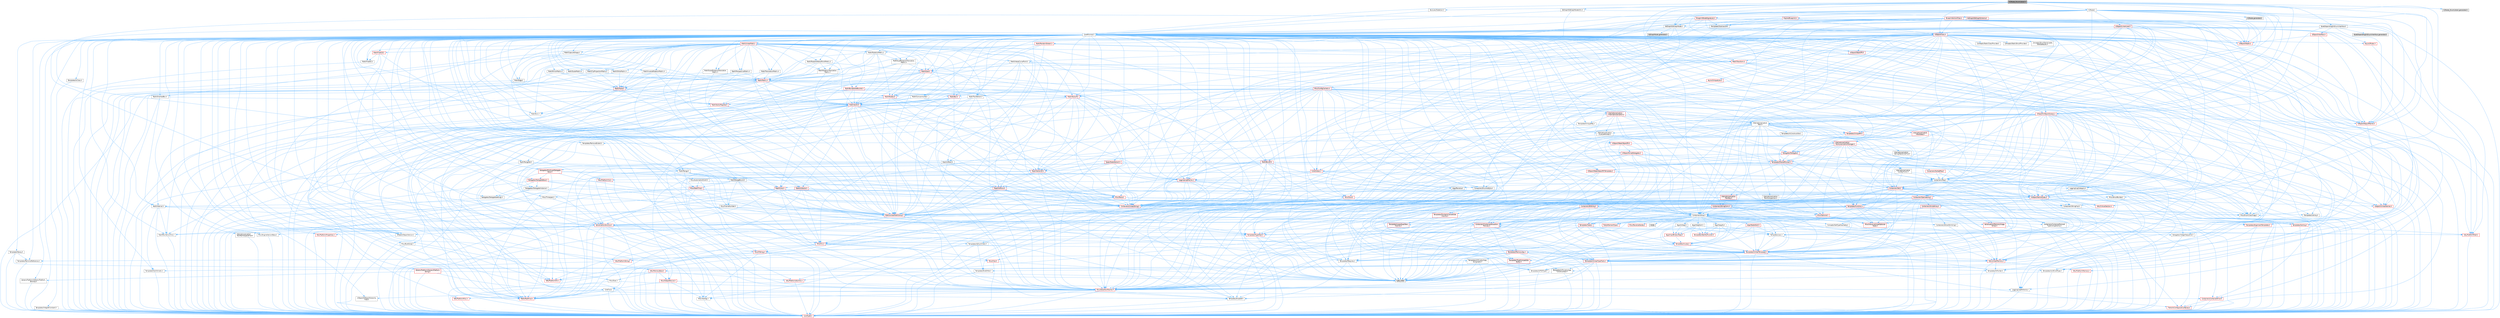 digraph "K2Node_EnumLiteral.h"
{
 // INTERACTIVE_SVG=YES
 // LATEX_PDF_SIZE
  bgcolor="transparent";
  edge [fontname=Helvetica,fontsize=10,labelfontname=Helvetica,labelfontsize=10];
  node [fontname=Helvetica,fontsize=10,shape=box,height=0.2,width=0.4];
  Node1 [id="Node000001",label="K2Node_EnumLiteral.h",height=0.2,width=0.4,color="gray40", fillcolor="grey60", style="filled", fontcolor="black",tooltip=" "];
  Node1 -> Node2 [id="edge1_Node000001_Node000002",color="steelblue1",style="solid",tooltip=" "];
  Node2 [id="Node000002",label="Containers/Array.h",height=0.2,width=0.4,color="grey40", fillcolor="white", style="filled",URL="$df/dd0/Array_8h.html",tooltip=" "];
  Node2 -> Node3 [id="edge2_Node000002_Node000003",color="steelblue1",style="solid",tooltip=" "];
  Node3 [id="Node000003",label="CoreTypes.h",height=0.2,width=0.4,color="red", fillcolor="#FFF0F0", style="filled",URL="$dc/dec/CoreTypes_8h.html",tooltip=" "];
  Node2 -> Node17 [id="edge3_Node000002_Node000017",color="steelblue1",style="solid",tooltip=" "];
  Node17 [id="Node000017",label="Misc/AssertionMacros.h",height=0.2,width=0.4,color="red", fillcolor="#FFF0F0", style="filled",URL="$d0/dfa/AssertionMacros_8h.html",tooltip=" "];
  Node17 -> Node3 [id="edge4_Node000017_Node000003",color="steelblue1",style="solid",tooltip=" "];
  Node17 -> Node18 [id="edge5_Node000017_Node000018",color="steelblue1",style="solid",tooltip=" "];
  Node18 [id="Node000018",label="HAL/PlatformMisc.h",height=0.2,width=0.4,color="red", fillcolor="#FFF0F0", style="filled",URL="$d0/df5/PlatformMisc_8h.html",tooltip=" "];
  Node18 -> Node3 [id="edge6_Node000018_Node000003",color="steelblue1",style="solid",tooltip=" "];
  Node17 -> Node54 [id="edge7_Node000017_Node000054",color="steelblue1",style="solid",tooltip=" "];
  Node54 [id="Node000054",label="Templates/EnableIf.h",height=0.2,width=0.4,color="grey40", fillcolor="white", style="filled",URL="$d7/d60/EnableIf_8h.html",tooltip=" "];
  Node54 -> Node3 [id="edge8_Node000054_Node000003",color="steelblue1",style="solid",tooltip=" "];
  Node17 -> Node60 [id="edge9_Node000017_Node000060",color="steelblue1",style="solid",tooltip=" "];
  Node60 [id="Node000060",label="Misc/VarArgs.h",height=0.2,width=0.4,color="grey40", fillcolor="white", style="filled",URL="$d5/d6f/VarArgs_8h.html",tooltip=" "];
  Node60 -> Node3 [id="edge10_Node000060_Node000003",color="steelblue1",style="solid",tooltip=" "];
  Node2 -> Node68 [id="edge11_Node000002_Node000068",color="steelblue1",style="solid",tooltip=" "];
  Node68 [id="Node000068",label="Misc/IntrusiveUnsetOptional\lState.h",height=0.2,width=0.4,color="red", fillcolor="#FFF0F0", style="filled",URL="$d2/d0a/IntrusiveUnsetOptionalState_8h.html",tooltip=" "];
  Node2 -> Node70 [id="edge12_Node000002_Node000070",color="steelblue1",style="solid",tooltip=" "];
  Node70 [id="Node000070",label="Misc/ReverseIterate.h",height=0.2,width=0.4,color="red", fillcolor="#FFF0F0", style="filled",URL="$db/de3/ReverseIterate_8h.html",tooltip=" "];
  Node2 -> Node72 [id="edge13_Node000002_Node000072",color="steelblue1",style="solid",tooltip=" "];
  Node72 [id="Node000072",label="HAL/UnrealMemory.h",height=0.2,width=0.4,color="red", fillcolor="#FFF0F0", style="filled",URL="$d9/d96/UnrealMemory_8h.html",tooltip=" "];
  Node72 -> Node3 [id="edge14_Node000072_Node000003",color="steelblue1",style="solid",tooltip=" "];
  Node72 -> Node76 [id="edge15_Node000072_Node000076",color="steelblue1",style="solid",tooltip=" "];
  Node76 [id="Node000076",label="HAL/MemoryBase.h",height=0.2,width=0.4,color="red", fillcolor="#FFF0F0", style="filled",URL="$d6/d9f/MemoryBase_8h.html",tooltip=" "];
  Node76 -> Node3 [id="edge16_Node000076_Node000003",color="steelblue1",style="solid",tooltip=" "];
  Node76 -> Node47 [id="edge17_Node000076_Node000047",color="steelblue1",style="solid",tooltip=" "];
  Node47 [id="Node000047",label="HAL/PlatformAtomics.h",height=0.2,width=0.4,color="red", fillcolor="#FFF0F0", style="filled",URL="$d3/d36/PlatformAtomics_8h.html",tooltip=" "];
  Node47 -> Node3 [id="edge18_Node000047_Node000003",color="steelblue1",style="solid",tooltip=" "];
  Node76 -> Node30 [id="edge19_Node000076_Node000030",color="steelblue1",style="solid",tooltip=" "];
  Node30 [id="Node000030",label="HAL/PlatformCrt.h",height=0.2,width=0.4,color="red", fillcolor="#FFF0F0", style="filled",URL="$d8/d75/PlatformCrt_8h.html",tooltip=" "];
  Node76 -> Node77 [id="edge20_Node000076_Node000077",color="steelblue1",style="solid",tooltip=" "];
  Node77 [id="Node000077",label="Misc/Exec.h",height=0.2,width=0.4,color="grey40", fillcolor="white", style="filled",URL="$de/ddb/Exec_8h.html",tooltip=" "];
  Node77 -> Node3 [id="edge21_Node000077_Node000003",color="steelblue1",style="solid",tooltip=" "];
  Node77 -> Node17 [id="edge22_Node000077_Node000017",color="steelblue1",style="solid",tooltip=" "];
  Node76 -> Node78 [id="edge23_Node000076_Node000078",color="steelblue1",style="solid",tooltip=" "];
  Node78 [id="Node000078",label="Misc/OutputDevice.h",height=0.2,width=0.4,color="red", fillcolor="#FFF0F0", style="filled",URL="$d7/d32/OutputDevice_8h.html",tooltip=" "];
  Node78 -> Node25 [id="edge24_Node000078_Node000025",color="steelblue1",style="solid",tooltip=" "];
  Node25 [id="Node000025",label="CoreFwd.h",height=0.2,width=0.4,color="grey40", fillcolor="white", style="filled",URL="$d1/d1e/CoreFwd_8h.html",tooltip=" "];
  Node25 -> Node3 [id="edge25_Node000025_Node000003",color="steelblue1",style="solid",tooltip=" "];
  Node25 -> Node26 [id="edge26_Node000025_Node000026",color="steelblue1",style="solid",tooltip=" "];
  Node26 [id="Node000026",label="Containers/ContainersFwd.h",height=0.2,width=0.4,color="red", fillcolor="#FFF0F0", style="filled",URL="$d4/d0a/ContainersFwd_8h.html",tooltip=" "];
  Node26 -> Node3 [id="edge27_Node000026_Node000003",color="steelblue1",style="solid",tooltip=" "];
  Node26 -> Node23 [id="edge28_Node000026_Node000023",color="steelblue1",style="solid",tooltip=" "];
  Node23 [id="Node000023",label="Traits/IsContiguousContainer.h",height=0.2,width=0.4,color="red", fillcolor="#FFF0F0", style="filled",URL="$d5/d3c/IsContiguousContainer_8h.html",tooltip=" "];
  Node23 -> Node3 [id="edge29_Node000023_Node000003",color="steelblue1",style="solid",tooltip=" "];
  Node25 -> Node27 [id="edge30_Node000025_Node000027",color="steelblue1",style="solid",tooltip=" "];
  Node27 [id="Node000027",label="Math/MathFwd.h",height=0.2,width=0.4,color="red", fillcolor="#FFF0F0", style="filled",URL="$d2/d10/MathFwd_8h.html",tooltip=" "];
  Node25 -> Node28 [id="edge31_Node000025_Node000028",color="steelblue1",style="solid",tooltip=" "];
  Node28 [id="Node000028",label="UObject/UObjectHierarchy\lFwd.h",height=0.2,width=0.4,color="grey40", fillcolor="white", style="filled",URL="$d3/d13/UObjectHierarchyFwd_8h.html",tooltip=" "];
  Node78 -> Node3 [id="edge32_Node000078_Node000003",color="steelblue1",style="solid",tooltip=" "];
  Node78 -> Node79 [id="edge33_Node000078_Node000079",color="steelblue1",style="solid",tooltip=" "];
  Node79 [id="Node000079",label="Logging/LogVerbosity.h",height=0.2,width=0.4,color="grey40", fillcolor="white", style="filled",URL="$d2/d8f/LogVerbosity_8h.html",tooltip=" "];
  Node79 -> Node3 [id="edge34_Node000079_Node000003",color="steelblue1",style="solid",tooltip=" "];
  Node78 -> Node60 [id="edge35_Node000078_Node000060",color="steelblue1",style="solid",tooltip=" "];
  Node72 -> Node89 [id="edge36_Node000072_Node000089",color="steelblue1",style="solid",tooltip=" "];
  Node89 [id="Node000089",label="HAL/PlatformMemory.h",height=0.2,width=0.4,color="red", fillcolor="#FFF0F0", style="filled",URL="$de/d68/PlatformMemory_8h.html",tooltip=" "];
  Node89 -> Node3 [id="edge37_Node000089_Node000003",color="steelblue1",style="solid",tooltip=" "];
  Node72 -> Node92 [id="edge38_Node000072_Node000092",color="steelblue1",style="solid",tooltip=" "];
  Node92 [id="Node000092",label="Templates/IsPointer.h",height=0.2,width=0.4,color="grey40", fillcolor="white", style="filled",URL="$d7/d05/IsPointer_8h.html",tooltip=" "];
  Node92 -> Node3 [id="edge39_Node000092_Node000003",color="steelblue1",style="solid",tooltip=" "];
  Node2 -> Node93 [id="edge40_Node000002_Node000093",color="steelblue1",style="solid",tooltip=" "];
  Node93 [id="Node000093",label="Templates/UnrealTypeTraits.h",height=0.2,width=0.4,color="red", fillcolor="#FFF0F0", style="filled",URL="$d2/d2d/UnrealTypeTraits_8h.html",tooltip=" "];
  Node93 -> Node3 [id="edge41_Node000093_Node000003",color="steelblue1",style="solid",tooltip=" "];
  Node93 -> Node92 [id="edge42_Node000093_Node000092",color="steelblue1",style="solid",tooltip=" "];
  Node93 -> Node17 [id="edge43_Node000093_Node000017",color="steelblue1",style="solid",tooltip=" "];
  Node93 -> Node85 [id="edge44_Node000093_Node000085",color="steelblue1",style="solid",tooltip=" "];
  Node85 [id="Node000085",label="Templates/AndOrNot.h",height=0.2,width=0.4,color="grey40", fillcolor="white", style="filled",URL="$db/d0a/AndOrNot_8h.html",tooltip=" "];
  Node85 -> Node3 [id="edge45_Node000085_Node000003",color="steelblue1",style="solid",tooltip=" "];
  Node93 -> Node54 [id="edge46_Node000093_Node000054",color="steelblue1",style="solid",tooltip=" "];
  Node93 -> Node94 [id="edge47_Node000093_Node000094",color="steelblue1",style="solid",tooltip=" "];
  Node94 [id="Node000094",label="Templates/IsArithmetic.h",height=0.2,width=0.4,color="grey40", fillcolor="white", style="filled",URL="$d2/d5d/IsArithmetic_8h.html",tooltip=" "];
  Node94 -> Node3 [id="edge48_Node000094_Node000003",color="steelblue1",style="solid",tooltip=" "];
  Node93 -> Node96 [id="edge49_Node000093_Node000096",color="steelblue1",style="solid",tooltip=" "];
  Node96 [id="Node000096",label="Templates/IsPODType.h",height=0.2,width=0.4,color="grey40", fillcolor="white", style="filled",URL="$d7/db1/IsPODType_8h.html",tooltip=" "];
  Node96 -> Node3 [id="edge50_Node000096_Node000003",color="steelblue1",style="solid",tooltip=" "];
  Node93 -> Node97 [id="edge51_Node000093_Node000097",color="steelblue1",style="solid",tooltip=" "];
  Node97 [id="Node000097",label="Templates/IsUECoreType.h",height=0.2,width=0.4,color="grey40", fillcolor="white", style="filled",URL="$d1/db8/IsUECoreType_8h.html",tooltip=" "];
  Node97 -> Node3 [id="edge52_Node000097_Node000003",color="steelblue1",style="solid",tooltip=" "];
  Node97 -> Node7 [id="edge53_Node000097_Node000007",color="steelblue1",style="solid",tooltip=" "];
  Node7 [id="Node000007",label="type_traits",height=0.2,width=0.4,color="grey60", fillcolor="#E0E0E0", style="filled",tooltip=" "];
  Node93 -> Node86 [id="edge54_Node000093_Node000086",color="steelblue1",style="solid",tooltip=" "];
  Node86 [id="Node000086",label="Templates/IsTriviallyCopy\lConstructible.h",height=0.2,width=0.4,color="grey40", fillcolor="white", style="filled",URL="$d3/d78/IsTriviallyCopyConstructible_8h.html",tooltip=" "];
  Node86 -> Node3 [id="edge55_Node000086_Node000003",color="steelblue1",style="solid",tooltip=" "];
  Node86 -> Node7 [id="edge56_Node000086_Node000007",color="steelblue1",style="solid",tooltip=" "];
  Node2 -> Node98 [id="edge57_Node000002_Node000098",color="steelblue1",style="solid",tooltip=" "];
  Node98 [id="Node000098",label="Templates/UnrealTemplate.h",height=0.2,width=0.4,color="red", fillcolor="#FFF0F0", style="filled",URL="$d4/d24/UnrealTemplate_8h.html",tooltip=" "];
  Node98 -> Node3 [id="edge58_Node000098_Node000003",color="steelblue1",style="solid",tooltip=" "];
  Node98 -> Node92 [id="edge59_Node000098_Node000092",color="steelblue1",style="solid",tooltip=" "];
  Node98 -> Node72 [id="edge60_Node000098_Node000072",color="steelblue1",style="solid",tooltip=" "];
  Node98 -> Node93 [id="edge61_Node000098_Node000093",color="steelblue1",style="solid",tooltip=" "];
  Node98 -> Node101 [id="edge62_Node000098_Node000101",color="steelblue1",style="solid",tooltip=" "];
  Node101 [id="Node000101",label="Templates/RemoveReference.h",height=0.2,width=0.4,color="grey40", fillcolor="white", style="filled",URL="$da/dbe/RemoveReference_8h.html",tooltip=" "];
  Node101 -> Node3 [id="edge63_Node000101_Node000003",color="steelblue1",style="solid",tooltip=" "];
  Node98 -> Node62 [id="edge64_Node000098_Node000062",color="steelblue1",style="solid",tooltip=" "];
  Node62 [id="Node000062",label="Templates/Requires.h",height=0.2,width=0.4,color="grey40", fillcolor="white", style="filled",URL="$dc/d96/Requires_8h.html",tooltip=" "];
  Node62 -> Node54 [id="edge65_Node000062_Node000054",color="steelblue1",style="solid",tooltip=" "];
  Node62 -> Node7 [id="edge66_Node000062_Node000007",color="steelblue1",style="solid",tooltip=" "];
  Node98 -> Node102 [id="edge67_Node000098_Node000102",color="steelblue1",style="solid",tooltip=" "];
  Node102 [id="Node000102",label="Templates/TypeCompatible\lBytes.h",height=0.2,width=0.4,color="red", fillcolor="#FFF0F0", style="filled",URL="$df/d0a/TypeCompatibleBytes_8h.html",tooltip=" "];
  Node102 -> Node3 [id="edge68_Node000102_Node000003",color="steelblue1",style="solid",tooltip=" "];
  Node102 -> Node7 [id="edge69_Node000102_Node000007",color="steelblue1",style="solid",tooltip=" "];
  Node98 -> Node23 [id="edge70_Node000098_Node000023",color="steelblue1",style="solid",tooltip=" "];
  Node98 -> Node7 [id="edge71_Node000098_Node000007",color="steelblue1",style="solid",tooltip=" "];
  Node2 -> Node104 [id="edge72_Node000002_Node000104",color="steelblue1",style="solid",tooltip=" "];
  Node104 [id="Node000104",label="Containers/AllowShrinking.h",height=0.2,width=0.4,color="grey40", fillcolor="white", style="filled",URL="$d7/d1a/AllowShrinking_8h.html",tooltip=" "];
  Node104 -> Node3 [id="edge73_Node000104_Node000003",color="steelblue1",style="solid",tooltip=" "];
  Node2 -> Node105 [id="edge74_Node000002_Node000105",color="steelblue1",style="solid",tooltip=" "];
  Node105 [id="Node000105",label="Containers/ContainerAllocation\lPolicies.h",height=0.2,width=0.4,color="red", fillcolor="#FFF0F0", style="filled",URL="$d7/dff/ContainerAllocationPolicies_8h.html",tooltip=" "];
  Node105 -> Node3 [id="edge75_Node000105_Node000003",color="steelblue1",style="solid",tooltip=" "];
  Node105 -> Node105 [id="edge76_Node000105_Node000105",color="steelblue1",style="solid",tooltip=" "];
  Node105 -> Node107 [id="edge77_Node000105_Node000107",color="steelblue1",style="solid",tooltip=" "];
  Node107 [id="Node000107",label="HAL/PlatformMath.h",height=0.2,width=0.4,color="red", fillcolor="#FFF0F0", style="filled",URL="$dc/d53/PlatformMath_8h.html",tooltip=" "];
  Node107 -> Node3 [id="edge78_Node000107_Node000003",color="steelblue1",style="solid",tooltip=" "];
  Node105 -> Node72 [id="edge79_Node000105_Node000072",color="steelblue1",style="solid",tooltip=" "];
  Node105 -> Node40 [id="edge80_Node000105_Node000040",color="steelblue1",style="solid",tooltip=" "];
  Node40 [id="Node000040",label="Math/NumericLimits.h",height=0.2,width=0.4,color="grey40", fillcolor="white", style="filled",URL="$df/d1b/NumericLimits_8h.html",tooltip=" "];
  Node40 -> Node3 [id="edge81_Node000040_Node000003",color="steelblue1",style="solid",tooltip=" "];
  Node105 -> Node17 [id="edge82_Node000105_Node000017",color="steelblue1",style="solid",tooltip=" "];
  Node105 -> Node116 [id="edge83_Node000105_Node000116",color="steelblue1",style="solid",tooltip=" "];
  Node116 [id="Node000116",label="Templates/MemoryOps.h",height=0.2,width=0.4,color="red", fillcolor="#FFF0F0", style="filled",URL="$db/dea/MemoryOps_8h.html",tooltip=" "];
  Node116 -> Node3 [id="edge84_Node000116_Node000003",color="steelblue1",style="solid",tooltip=" "];
  Node116 -> Node72 [id="edge85_Node000116_Node000072",color="steelblue1",style="solid",tooltip=" "];
  Node116 -> Node87 [id="edge86_Node000116_Node000087",color="steelblue1",style="solid",tooltip=" "];
  Node87 [id="Node000087",label="Templates/IsTriviallyCopy\lAssignable.h",height=0.2,width=0.4,color="grey40", fillcolor="white", style="filled",URL="$d2/df2/IsTriviallyCopyAssignable_8h.html",tooltip=" "];
  Node87 -> Node3 [id="edge87_Node000087_Node000003",color="steelblue1",style="solid",tooltip=" "];
  Node87 -> Node7 [id="edge88_Node000087_Node000007",color="steelblue1",style="solid",tooltip=" "];
  Node116 -> Node86 [id="edge89_Node000116_Node000086",color="steelblue1",style="solid",tooltip=" "];
  Node116 -> Node62 [id="edge90_Node000116_Node000062",color="steelblue1",style="solid",tooltip=" "];
  Node116 -> Node93 [id="edge91_Node000116_Node000093",color="steelblue1",style="solid",tooltip=" "];
  Node116 -> Node7 [id="edge92_Node000116_Node000007",color="steelblue1",style="solid",tooltip=" "];
  Node105 -> Node102 [id="edge93_Node000105_Node000102",color="steelblue1",style="solid",tooltip=" "];
  Node105 -> Node7 [id="edge94_Node000105_Node000007",color="steelblue1",style="solid",tooltip=" "];
  Node2 -> Node117 [id="edge95_Node000002_Node000117",color="steelblue1",style="solid",tooltip=" "];
  Node117 [id="Node000117",label="Containers/ContainerElement\lTypeCompatibility.h",height=0.2,width=0.4,color="grey40", fillcolor="white", style="filled",URL="$df/ddf/ContainerElementTypeCompatibility_8h.html",tooltip=" "];
  Node117 -> Node3 [id="edge96_Node000117_Node000003",color="steelblue1",style="solid",tooltip=" "];
  Node117 -> Node93 [id="edge97_Node000117_Node000093",color="steelblue1",style="solid",tooltip=" "];
  Node2 -> Node118 [id="edge98_Node000002_Node000118",color="steelblue1",style="solid",tooltip=" "];
  Node118 [id="Node000118",label="Serialization/Archive.h",height=0.2,width=0.4,color="red", fillcolor="#FFF0F0", style="filled",URL="$d7/d3b/Archive_8h.html",tooltip=" "];
  Node118 -> Node25 [id="edge99_Node000118_Node000025",color="steelblue1",style="solid",tooltip=" "];
  Node118 -> Node3 [id="edge100_Node000118_Node000003",color="steelblue1",style="solid",tooltip=" "];
  Node118 -> Node119 [id="edge101_Node000118_Node000119",color="steelblue1",style="solid",tooltip=" "];
  Node119 [id="Node000119",label="HAL/PlatformProperties.h",height=0.2,width=0.4,color="red", fillcolor="#FFF0F0", style="filled",URL="$d9/db0/PlatformProperties_8h.html",tooltip=" "];
  Node119 -> Node3 [id="edge102_Node000119_Node000003",color="steelblue1",style="solid",tooltip=" "];
  Node118 -> Node122 [id="edge103_Node000118_Node000122",color="steelblue1",style="solid",tooltip=" "];
  Node122 [id="Node000122",label="Internationalization\l/TextNamespaceFwd.h",height=0.2,width=0.4,color="grey40", fillcolor="white", style="filled",URL="$d8/d97/TextNamespaceFwd_8h.html",tooltip=" "];
  Node122 -> Node3 [id="edge104_Node000122_Node000003",color="steelblue1",style="solid",tooltip=" "];
  Node118 -> Node27 [id="edge105_Node000118_Node000027",color="steelblue1",style="solid",tooltip=" "];
  Node118 -> Node17 [id="edge106_Node000118_Node000017",color="steelblue1",style="solid",tooltip=" "];
  Node118 -> Node123 [id="edge107_Node000118_Node000123",color="steelblue1",style="solid",tooltip=" "];
  Node123 [id="Node000123",label="Misc/EngineVersionBase.h",height=0.2,width=0.4,color="grey40", fillcolor="white", style="filled",URL="$d5/d2b/EngineVersionBase_8h.html",tooltip=" "];
  Node123 -> Node3 [id="edge108_Node000123_Node000003",color="steelblue1",style="solid",tooltip=" "];
  Node118 -> Node60 [id="edge109_Node000118_Node000060",color="steelblue1",style="solid",tooltip=" "];
  Node118 -> Node54 [id="edge110_Node000118_Node000054",color="steelblue1",style="solid",tooltip=" "];
  Node118 -> Node126 [id="edge111_Node000118_Node000126",color="steelblue1",style="solid",tooltip=" "];
  Node126 [id="Node000126",label="Templates/IsEnumClass.h",height=0.2,width=0.4,color="grey40", fillcolor="white", style="filled",URL="$d7/d15/IsEnumClass_8h.html",tooltip=" "];
  Node126 -> Node3 [id="edge112_Node000126_Node000003",color="steelblue1",style="solid",tooltip=" "];
  Node126 -> Node85 [id="edge113_Node000126_Node000085",color="steelblue1",style="solid",tooltip=" "];
  Node118 -> Node98 [id="edge114_Node000118_Node000098",color="steelblue1",style="solid",tooltip=" "];
  Node118 -> Node127 [id="edge115_Node000118_Node000127",color="steelblue1",style="solid",tooltip=" "];
  Node127 [id="Node000127",label="UObject/ObjectVersion.h",height=0.2,width=0.4,color="grey40", fillcolor="white", style="filled",URL="$da/d63/ObjectVersion_8h.html",tooltip=" "];
  Node127 -> Node3 [id="edge116_Node000127_Node000003",color="steelblue1",style="solid",tooltip=" "];
  Node2 -> Node128 [id="edge117_Node000002_Node000128",color="steelblue1",style="solid",tooltip=" "];
  Node128 [id="Node000128",label="Serialization/MemoryImage\lWriter.h",height=0.2,width=0.4,color="red", fillcolor="#FFF0F0", style="filled",URL="$d0/d08/MemoryImageWriter_8h.html",tooltip=" "];
  Node128 -> Node3 [id="edge118_Node000128_Node000003",color="steelblue1",style="solid",tooltip=" "];
  Node2 -> Node142 [id="edge119_Node000002_Node000142",color="steelblue1",style="solid",tooltip=" "];
  Node142 [id="Node000142",label="Algo/Heapify.h",height=0.2,width=0.4,color="grey40", fillcolor="white", style="filled",URL="$d0/d2a/Heapify_8h.html",tooltip=" "];
  Node142 -> Node143 [id="edge120_Node000142_Node000143",color="steelblue1",style="solid",tooltip=" "];
  Node143 [id="Node000143",label="Algo/Impl/BinaryHeap.h",height=0.2,width=0.4,color="red", fillcolor="#FFF0F0", style="filled",URL="$d7/da3/Algo_2Impl_2BinaryHeap_8h.html",tooltip=" "];
  Node143 -> Node144 [id="edge121_Node000143_Node000144",color="steelblue1",style="solid",tooltip=" "];
  Node144 [id="Node000144",label="Templates/Invoke.h",height=0.2,width=0.4,color="red", fillcolor="#FFF0F0", style="filled",URL="$d7/deb/Invoke_8h.html",tooltip=" "];
  Node144 -> Node3 [id="edge122_Node000144_Node000003",color="steelblue1",style="solid",tooltip=" "];
  Node144 -> Node98 [id="edge123_Node000144_Node000098",color="steelblue1",style="solid",tooltip=" "];
  Node144 -> Node7 [id="edge124_Node000144_Node000007",color="steelblue1",style="solid",tooltip=" "];
  Node143 -> Node7 [id="edge125_Node000143_Node000007",color="steelblue1",style="solid",tooltip=" "];
  Node142 -> Node148 [id="edge126_Node000142_Node000148",color="steelblue1",style="solid",tooltip=" "];
  Node148 [id="Node000148",label="Templates/IdentityFunctor.h",height=0.2,width=0.4,color="red", fillcolor="#FFF0F0", style="filled",URL="$d7/d2e/IdentityFunctor_8h.html",tooltip=" "];
  Node142 -> Node144 [id="edge127_Node000142_Node000144",color="steelblue1",style="solid",tooltip=" "];
  Node142 -> Node149 [id="edge128_Node000142_Node000149",color="steelblue1",style="solid",tooltip=" "];
  Node149 [id="Node000149",label="Templates/Less.h",height=0.2,width=0.4,color="grey40", fillcolor="white", style="filled",URL="$de/dc8/Less_8h.html",tooltip=" "];
  Node149 -> Node3 [id="edge129_Node000149_Node000003",color="steelblue1",style="solid",tooltip=" "];
  Node149 -> Node98 [id="edge130_Node000149_Node000098",color="steelblue1",style="solid",tooltip=" "];
  Node142 -> Node98 [id="edge131_Node000142_Node000098",color="steelblue1",style="solid",tooltip=" "];
  Node2 -> Node150 [id="edge132_Node000002_Node000150",color="steelblue1",style="solid",tooltip=" "];
  Node150 [id="Node000150",label="Algo/HeapSort.h",height=0.2,width=0.4,color="grey40", fillcolor="white", style="filled",URL="$d3/d92/HeapSort_8h.html",tooltip=" "];
  Node150 -> Node143 [id="edge133_Node000150_Node000143",color="steelblue1",style="solid",tooltip=" "];
  Node150 -> Node148 [id="edge134_Node000150_Node000148",color="steelblue1",style="solid",tooltip=" "];
  Node150 -> Node149 [id="edge135_Node000150_Node000149",color="steelblue1",style="solid",tooltip=" "];
  Node150 -> Node98 [id="edge136_Node000150_Node000098",color="steelblue1",style="solid",tooltip=" "];
  Node2 -> Node151 [id="edge137_Node000002_Node000151",color="steelblue1",style="solid",tooltip=" "];
  Node151 [id="Node000151",label="Algo/IsHeap.h",height=0.2,width=0.4,color="grey40", fillcolor="white", style="filled",URL="$de/d32/IsHeap_8h.html",tooltip=" "];
  Node151 -> Node143 [id="edge138_Node000151_Node000143",color="steelblue1",style="solid",tooltip=" "];
  Node151 -> Node148 [id="edge139_Node000151_Node000148",color="steelblue1",style="solid",tooltip=" "];
  Node151 -> Node144 [id="edge140_Node000151_Node000144",color="steelblue1",style="solid",tooltip=" "];
  Node151 -> Node149 [id="edge141_Node000151_Node000149",color="steelblue1",style="solid",tooltip=" "];
  Node151 -> Node98 [id="edge142_Node000151_Node000098",color="steelblue1",style="solid",tooltip=" "];
  Node2 -> Node143 [id="edge143_Node000002_Node000143",color="steelblue1",style="solid",tooltip=" "];
  Node2 -> Node152 [id="edge144_Node000002_Node000152",color="steelblue1",style="solid",tooltip=" "];
  Node152 [id="Node000152",label="Algo/StableSort.h",height=0.2,width=0.4,color="red", fillcolor="#FFF0F0", style="filled",URL="$d7/d3c/StableSort_8h.html",tooltip=" "];
  Node152 -> Node148 [id="edge145_Node000152_Node000148",color="steelblue1",style="solid",tooltip=" "];
  Node152 -> Node144 [id="edge146_Node000152_Node000144",color="steelblue1",style="solid",tooltip=" "];
  Node152 -> Node149 [id="edge147_Node000152_Node000149",color="steelblue1",style="solid",tooltip=" "];
  Node152 -> Node98 [id="edge148_Node000152_Node000098",color="steelblue1",style="solid",tooltip=" "];
  Node2 -> Node155 [id="edge149_Node000002_Node000155",color="steelblue1",style="solid",tooltip=" "];
  Node155 [id="Node000155",label="Concepts/GetTypeHashable.h",height=0.2,width=0.4,color="grey40", fillcolor="white", style="filled",URL="$d3/da2/GetTypeHashable_8h.html",tooltip=" "];
  Node155 -> Node3 [id="edge150_Node000155_Node000003",color="steelblue1",style="solid",tooltip=" "];
  Node155 -> Node133 [id="edge151_Node000155_Node000133",color="steelblue1",style="solid",tooltip=" "];
  Node133 [id="Node000133",label="Templates/TypeHash.h",height=0.2,width=0.4,color="red", fillcolor="#FFF0F0", style="filled",URL="$d1/d62/TypeHash_8h.html",tooltip=" "];
  Node133 -> Node3 [id="edge152_Node000133_Node000003",color="steelblue1",style="solid",tooltip=" "];
  Node133 -> Node62 [id="edge153_Node000133_Node000062",color="steelblue1",style="solid",tooltip=" "];
  Node133 -> Node134 [id="edge154_Node000133_Node000134",color="steelblue1",style="solid",tooltip=" "];
  Node134 [id="Node000134",label="Misc/Crc.h",height=0.2,width=0.4,color="red", fillcolor="#FFF0F0", style="filled",URL="$d4/dd2/Crc_8h.html",tooltip=" "];
  Node134 -> Node3 [id="edge155_Node000134_Node000003",color="steelblue1",style="solid",tooltip=" "];
  Node134 -> Node74 [id="edge156_Node000134_Node000074",color="steelblue1",style="solid",tooltip=" "];
  Node74 [id="Node000074",label="HAL/PlatformString.h",height=0.2,width=0.4,color="red", fillcolor="#FFF0F0", style="filled",URL="$db/db5/PlatformString_8h.html",tooltip=" "];
  Node74 -> Node3 [id="edge157_Node000074_Node000003",color="steelblue1",style="solid",tooltip=" "];
  Node134 -> Node17 [id="edge158_Node000134_Node000017",color="steelblue1",style="solid",tooltip=" "];
  Node134 -> Node135 [id="edge159_Node000134_Node000135",color="steelblue1",style="solid",tooltip=" "];
  Node135 [id="Node000135",label="Misc/CString.h",height=0.2,width=0.4,color="red", fillcolor="#FFF0F0", style="filled",URL="$d2/d49/CString_8h.html",tooltip=" "];
  Node135 -> Node3 [id="edge160_Node000135_Node000003",color="steelblue1",style="solid",tooltip=" "];
  Node135 -> Node30 [id="edge161_Node000135_Node000030",color="steelblue1",style="solid",tooltip=" "];
  Node135 -> Node74 [id="edge162_Node000135_Node000074",color="steelblue1",style="solid",tooltip=" "];
  Node135 -> Node17 [id="edge163_Node000135_Node000017",color="steelblue1",style="solid",tooltip=" "];
  Node135 -> Node136 [id="edge164_Node000135_Node000136",color="steelblue1",style="solid",tooltip=" "];
  Node136 [id="Node000136",label="Misc/Char.h",height=0.2,width=0.4,color="red", fillcolor="#FFF0F0", style="filled",URL="$d0/d58/Char_8h.html",tooltip=" "];
  Node136 -> Node3 [id="edge165_Node000136_Node000003",color="steelblue1",style="solid",tooltip=" "];
  Node136 -> Node7 [id="edge166_Node000136_Node000007",color="steelblue1",style="solid",tooltip=" "];
  Node135 -> Node60 [id="edge167_Node000135_Node000060",color="steelblue1",style="solid",tooltip=" "];
  Node134 -> Node136 [id="edge168_Node000134_Node000136",color="steelblue1",style="solid",tooltip=" "];
  Node134 -> Node93 [id="edge169_Node000134_Node000093",color="steelblue1",style="solid",tooltip=" "];
  Node133 -> Node7 [id="edge170_Node000133_Node000007",color="steelblue1",style="solid",tooltip=" "];
  Node2 -> Node148 [id="edge171_Node000002_Node000148",color="steelblue1",style="solid",tooltip=" "];
  Node2 -> Node144 [id="edge172_Node000002_Node000144",color="steelblue1",style="solid",tooltip=" "];
  Node2 -> Node149 [id="edge173_Node000002_Node000149",color="steelblue1",style="solid",tooltip=" "];
  Node2 -> Node156 [id="edge174_Node000002_Node000156",color="steelblue1",style="solid",tooltip=" "];
  Node156 [id="Node000156",label="Templates/LosesQualifiers\lFromTo.h",height=0.2,width=0.4,color="red", fillcolor="#FFF0F0", style="filled",URL="$d2/db3/LosesQualifiersFromTo_8h.html",tooltip=" "];
  Node156 -> Node7 [id="edge175_Node000156_Node000007",color="steelblue1",style="solid",tooltip=" "];
  Node2 -> Node62 [id="edge176_Node000002_Node000062",color="steelblue1",style="solid",tooltip=" "];
  Node2 -> Node157 [id="edge177_Node000002_Node000157",color="steelblue1",style="solid",tooltip=" "];
  Node157 [id="Node000157",label="Templates/Sorting.h",height=0.2,width=0.4,color="red", fillcolor="#FFF0F0", style="filled",URL="$d3/d9e/Sorting_8h.html",tooltip=" "];
  Node157 -> Node3 [id="edge178_Node000157_Node000003",color="steelblue1",style="solid",tooltip=" "];
  Node157 -> Node107 [id="edge179_Node000157_Node000107",color="steelblue1",style="solid",tooltip=" "];
  Node157 -> Node149 [id="edge180_Node000157_Node000149",color="steelblue1",style="solid",tooltip=" "];
  Node2 -> Node161 [id="edge181_Node000002_Node000161",color="steelblue1",style="solid",tooltip=" "];
  Node161 [id="Node000161",label="Templates/AlignmentTemplates.h",height=0.2,width=0.4,color="red", fillcolor="#FFF0F0", style="filled",URL="$dd/d32/AlignmentTemplates_8h.html",tooltip=" "];
  Node161 -> Node3 [id="edge182_Node000161_Node000003",color="steelblue1",style="solid",tooltip=" "];
  Node161 -> Node92 [id="edge183_Node000161_Node000092",color="steelblue1",style="solid",tooltip=" "];
  Node2 -> Node21 [id="edge184_Node000002_Node000021",color="steelblue1",style="solid",tooltip=" "];
  Node21 [id="Node000021",label="Traits/ElementType.h",height=0.2,width=0.4,color="red", fillcolor="#FFF0F0", style="filled",URL="$d5/d4f/ElementType_8h.html",tooltip=" "];
  Node21 -> Node7 [id="edge185_Node000021_Node000007",color="steelblue1",style="solid",tooltip=" "];
  Node2 -> Node113 [id="edge186_Node000002_Node000113",color="steelblue1",style="solid",tooltip=" "];
  Node113 [id="Node000113",label="limits",height=0.2,width=0.4,color="grey60", fillcolor="#E0E0E0", style="filled",tooltip=" "];
  Node2 -> Node7 [id="edge187_Node000002_Node000007",color="steelblue1",style="solid",tooltip=" "];
  Node1 -> Node162 [id="edge188_Node000001_Node000162",color="steelblue1",style="solid",tooltip=" "];
  Node162 [id="Node000162",label="CoreMinimal.h",height=0.2,width=0.4,color="grey40", fillcolor="white", style="filled",URL="$d7/d67/CoreMinimal_8h.html",tooltip=" "];
  Node162 -> Node3 [id="edge189_Node000162_Node000003",color="steelblue1",style="solid",tooltip=" "];
  Node162 -> Node25 [id="edge190_Node000162_Node000025",color="steelblue1",style="solid",tooltip=" "];
  Node162 -> Node28 [id="edge191_Node000162_Node000028",color="steelblue1",style="solid",tooltip=" "];
  Node162 -> Node26 [id="edge192_Node000162_Node000026",color="steelblue1",style="solid",tooltip=" "];
  Node162 -> Node60 [id="edge193_Node000162_Node000060",color="steelblue1",style="solid",tooltip=" "];
  Node162 -> Node79 [id="edge194_Node000162_Node000079",color="steelblue1",style="solid",tooltip=" "];
  Node162 -> Node78 [id="edge195_Node000162_Node000078",color="steelblue1",style="solid",tooltip=" "];
  Node162 -> Node30 [id="edge196_Node000162_Node000030",color="steelblue1",style="solid",tooltip=" "];
  Node162 -> Node18 [id="edge197_Node000162_Node000018",color="steelblue1",style="solid",tooltip=" "];
  Node162 -> Node17 [id="edge198_Node000162_Node000017",color="steelblue1",style="solid",tooltip=" "];
  Node162 -> Node92 [id="edge199_Node000162_Node000092",color="steelblue1",style="solid",tooltip=" "];
  Node162 -> Node89 [id="edge200_Node000162_Node000089",color="steelblue1",style="solid",tooltip=" "];
  Node162 -> Node47 [id="edge201_Node000162_Node000047",color="steelblue1",style="solid",tooltip=" "];
  Node162 -> Node77 [id="edge202_Node000162_Node000077",color="steelblue1",style="solid",tooltip=" "];
  Node162 -> Node76 [id="edge203_Node000162_Node000076",color="steelblue1",style="solid",tooltip=" "];
  Node162 -> Node72 [id="edge204_Node000162_Node000072",color="steelblue1",style="solid",tooltip=" "];
  Node162 -> Node94 [id="edge205_Node000162_Node000094",color="steelblue1",style="solid",tooltip=" "];
  Node162 -> Node85 [id="edge206_Node000162_Node000085",color="steelblue1",style="solid",tooltip=" "];
  Node162 -> Node96 [id="edge207_Node000162_Node000096",color="steelblue1",style="solid",tooltip=" "];
  Node162 -> Node97 [id="edge208_Node000162_Node000097",color="steelblue1",style="solid",tooltip=" "];
  Node162 -> Node86 [id="edge209_Node000162_Node000086",color="steelblue1",style="solid",tooltip=" "];
  Node162 -> Node93 [id="edge210_Node000162_Node000093",color="steelblue1",style="solid",tooltip=" "];
  Node162 -> Node54 [id="edge211_Node000162_Node000054",color="steelblue1",style="solid",tooltip=" "];
  Node162 -> Node101 [id="edge212_Node000162_Node000101",color="steelblue1",style="solid",tooltip=" "];
  Node162 -> Node163 [id="edge213_Node000162_Node000163",color="steelblue1",style="solid",tooltip=" "];
  Node163 [id="Node000163",label="Templates/IntegralConstant.h",height=0.2,width=0.4,color="grey40", fillcolor="white", style="filled",URL="$db/d1b/IntegralConstant_8h.html",tooltip=" "];
  Node163 -> Node3 [id="edge214_Node000163_Node000003",color="steelblue1",style="solid",tooltip=" "];
  Node162 -> Node164 [id="edge215_Node000162_Node000164",color="steelblue1",style="solid",tooltip=" "];
  Node164 [id="Node000164",label="Templates/IsClass.h",height=0.2,width=0.4,color="grey40", fillcolor="white", style="filled",URL="$db/dcb/IsClass_8h.html",tooltip=" "];
  Node164 -> Node3 [id="edge216_Node000164_Node000003",color="steelblue1",style="solid",tooltip=" "];
  Node162 -> Node102 [id="edge217_Node000162_Node000102",color="steelblue1",style="solid",tooltip=" "];
  Node162 -> Node23 [id="edge218_Node000162_Node000023",color="steelblue1",style="solid",tooltip=" "];
  Node162 -> Node98 [id="edge219_Node000162_Node000098",color="steelblue1",style="solid",tooltip=" "];
  Node162 -> Node40 [id="edge220_Node000162_Node000040",color="steelblue1",style="solid",tooltip=" "];
  Node162 -> Node107 [id="edge221_Node000162_Node000107",color="steelblue1",style="solid",tooltip=" "];
  Node162 -> Node87 [id="edge222_Node000162_Node000087",color="steelblue1",style="solid",tooltip=" "];
  Node162 -> Node116 [id="edge223_Node000162_Node000116",color="steelblue1",style="solid",tooltip=" "];
  Node162 -> Node105 [id="edge224_Node000162_Node000105",color="steelblue1",style="solid",tooltip=" "];
  Node162 -> Node126 [id="edge225_Node000162_Node000126",color="steelblue1",style="solid",tooltip=" "];
  Node162 -> Node119 [id="edge226_Node000162_Node000119",color="steelblue1",style="solid",tooltip=" "];
  Node162 -> Node123 [id="edge227_Node000162_Node000123",color="steelblue1",style="solid",tooltip=" "];
  Node162 -> Node122 [id="edge228_Node000162_Node000122",color="steelblue1",style="solid",tooltip=" "];
  Node162 -> Node118 [id="edge229_Node000162_Node000118",color="steelblue1",style="solid",tooltip=" "];
  Node162 -> Node149 [id="edge230_Node000162_Node000149",color="steelblue1",style="solid",tooltip=" "];
  Node162 -> Node157 [id="edge231_Node000162_Node000157",color="steelblue1",style="solid",tooltip=" "];
  Node162 -> Node136 [id="edge232_Node000162_Node000136",color="steelblue1",style="solid",tooltip=" "];
  Node162 -> Node165 [id="edge233_Node000162_Node000165",color="steelblue1",style="solid",tooltip=" "];
  Node165 [id="Node000165",label="GenericPlatform/GenericPlatform\lStricmp.h",height=0.2,width=0.4,color="grey40", fillcolor="white", style="filled",URL="$d2/d86/GenericPlatformStricmp_8h.html",tooltip=" "];
  Node165 -> Node3 [id="edge234_Node000165_Node000003",color="steelblue1",style="solid",tooltip=" "];
  Node162 -> Node166 [id="edge235_Node000162_Node000166",color="steelblue1",style="solid",tooltip=" "];
  Node166 [id="Node000166",label="GenericPlatform/GenericPlatform\lString.h",height=0.2,width=0.4,color="red", fillcolor="#FFF0F0", style="filled",URL="$dd/d20/GenericPlatformString_8h.html",tooltip=" "];
  Node166 -> Node3 [id="edge236_Node000166_Node000003",color="steelblue1",style="solid",tooltip=" "];
  Node166 -> Node165 [id="edge237_Node000166_Node000165",color="steelblue1",style="solid",tooltip=" "];
  Node166 -> Node54 [id="edge238_Node000166_Node000054",color="steelblue1",style="solid",tooltip=" "];
  Node166 -> Node7 [id="edge239_Node000166_Node000007",color="steelblue1",style="solid",tooltip=" "];
  Node162 -> Node74 [id="edge240_Node000162_Node000074",color="steelblue1",style="solid",tooltip=" "];
  Node162 -> Node135 [id="edge241_Node000162_Node000135",color="steelblue1",style="solid",tooltip=" "];
  Node162 -> Node134 [id="edge242_Node000162_Node000134",color="steelblue1",style="solid",tooltip=" "];
  Node162 -> Node160 [id="edge243_Node000162_Node000160",color="steelblue1",style="solid",tooltip=" "];
  Node160 [id="Node000160",label="Math/UnrealMathUtility.h",height=0.2,width=0.4,color="red", fillcolor="#FFF0F0", style="filled",URL="$db/db8/UnrealMathUtility_8h.html",tooltip=" "];
  Node160 -> Node3 [id="edge244_Node000160_Node000003",color="steelblue1",style="solid",tooltip=" "];
  Node160 -> Node17 [id="edge245_Node000160_Node000017",color="steelblue1",style="solid",tooltip=" "];
  Node160 -> Node107 [id="edge246_Node000160_Node000107",color="steelblue1",style="solid",tooltip=" "];
  Node160 -> Node27 [id="edge247_Node000160_Node000027",color="steelblue1",style="solid",tooltip=" "];
  Node160 -> Node62 [id="edge248_Node000160_Node000062",color="steelblue1",style="solid",tooltip=" "];
  Node162 -> Node169 [id="edge249_Node000162_Node000169",color="steelblue1",style="solid",tooltip=" "];
  Node169 [id="Node000169",label="Containers/UnrealString.h",height=0.2,width=0.4,color="red", fillcolor="#FFF0F0", style="filled",URL="$d5/dba/UnrealString_8h.html",tooltip=" "];
  Node162 -> Node2 [id="edge250_Node000162_Node000002",color="steelblue1",style="solid",tooltip=" "];
  Node162 -> Node173 [id="edge251_Node000162_Node000173",color="steelblue1",style="solid",tooltip=" "];
  Node173 [id="Node000173",label="Misc/FrameNumber.h",height=0.2,width=0.4,color="grey40", fillcolor="white", style="filled",URL="$dd/dbd/FrameNumber_8h.html",tooltip=" "];
  Node173 -> Node3 [id="edge252_Node000173_Node000003",color="steelblue1",style="solid",tooltip=" "];
  Node173 -> Node40 [id="edge253_Node000173_Node000040",color="steelblue1",style="solid",tooltip=" "];
  Node173 -> Node160 [id="edge254_Node000173_Node000160",color="steelblue1",style="solid",tooltip=" "];
  Node173 -> Node54 [id="edge255_Node000173_Node000054",color="steelblue1",style="solid",tooltip=" "];
  Node173 -> Node93 [id="edge256_Node000173_Node000093",color="steelblue1",style="solid",tooltip=" "];
  Node162 -> Node174 [id="edge257_Node000162_Node000174",color="steelblue1",style="solid",tooltip=" "];
  Node174 [id="Node000174",label="Misc/Timespan.h",height=0.2,width=0.4,color="grey40", fillcolor="white", style="filled",URL="$da/dd9/Timespan_8h.html",tooltip=" "];
  Node174 -> Node3 [id="edge258_Node000174_Node000003",color="steelblue1",style="solid",tooltip=" "];
  Node174 -> Node175 [id="edge259_Node000174_Node000175",color="steelblue1",style="solid",tooltip=" "];
  Node175 [id="Node000175",label="Math/Interval.h",height=0.2,width=0.4,color="grey40", fillcolor="white", style="filled",URL="$d1/d55/Interval_8h.html",tooltip=" "];
  Node175 -> Node3 [id="edge260_Node000175_Node000003",color="steelblue1",style="solid",tooltip=" "];
  Node175 -> Node94 [id="edge261_Node000175_Node000094",color="steelblue1",style="solid",tooltip=" "];
  Node175 -> Node93 [id="edge262_Node000175_Node000093",color="steelblue1",style="solid",tooltip=" "];
  Node175 -> Node40 [id="edge263_Node000175_Node000040",color="steelblue1",style="solid",tooltip=" "];
  Node175 -> Node160 [id="edge264_Node000175_Node000160",color="steelblue1",style="solid",tooltip=" "];
  Node174 -> Node160 [id="edge265_Node000174_Node000160",color="steelblue1",style="solid",tooltip=" "];
  Node174 -> Node17 [id="edge266_Node000174_Node000017",color="steelblue1",style="solid",tooltip=" "];
  Node162 -> Node176 [id="edge267_Node000162_Node000176",color="steelblue1",style="solid",tooltip=" "];
  Node176 [id="Node000176",label="Containers/StringConv.h",height=0.2,width=0.4,color="red", fillcolor="#FFF0F0", style="filled",URL="$d3/ddf/StringConv_8h.html",tooltip=" "];
  Node176 -> Node3 [id="edge268_Node000176_Node000003",color="steelblue1",style="solid",tooltip=" "];
  Node176 -> Node17 [id="edge269_Node000176_Node000017",color="steelblue1",style="solid",tooltip=" "];
  Node176 -> Node105 [id="edge270_Node000176_Node000105",color="steelblue1",style="solid",tooltip=" "];
  Node176 -> Node2 [id="edge271_Node000176_Node000002",color="steelblue1",style="solid",tooltip=" "];
  Node176 -> Node135 [id="edge272_Node000176_Node000135",color="steelblue1",style="solid",tooltip=" "];
  Node176 -> Node177 [id="edge273_Node000176_Node000177",color="steelblue1",style="solid",tooltip=" "];
  Node177 [id="Node000177",label="Templates/IsArray.h",height=0.2,width=0.4,color="grey40", fillcolor="white", style="filled",URL="$d8/d8d/IsArray_8h.html",tooltip=" "];
  Node177 -> Node3 [id="edge274_Node000177_Node000003",color="steelblue1",style="solid",tooltip=" "];
  Node176 -> Node98 [id="edge275_Node000176_Node000098",color="steelblue1",style="solid",tooltip=" "];
  Node176 -> Node93 [id="edge276_Node000176_Node000093",color="steelblue1",style="solid",tooltip=" "];
  Node176 -> Node21 [id="edge277_Node000176_Node000021",color="steelblue1",style="solid",tooltip=" "];
  Node176 -> Node23 [id="edge278_Node000176_Node000023",color="steelblue1",style="solid",tooltip=" "];
  Node176 -> Node7 [id="edge279_Node000176_Node000007",color="steelblue1",style="solid",tooltip=" "];
  Node162 -> Node178 [id="edge280_Node000162_Node000178",color="steelblue1",style="solid",tooltip=" "];
  Node178 [id="Node000178",label="UObject/UnrealNames.h",height=0.2,width=0.4,color="red", fillcolor="#FFF0F0", style="filled",URL="$d8/db1/UnrealNames_8h.html",tooltip=" "];
  Node178 -> Node3 [id="edge281_Node000178_Node000003",color="steelblue1",style="solid",tooltip=" "];
  Node162 -> Node180 [id="edge282_Node000162_Node000180",color="steelblue1",style="solid",tooltip=" "];
  Node180 [id="Node000180",label="UObject/NameTypes.h",height=0.2,width=0.4,color="red", fillcolor="#FFF0F0", style="filled",URL="$d6/d35/NameTypes_8h.html",tooltip=" "];
  Node180 -> Node3 [id="edge283_Node000180_Node000003",color="steelblue1",style="solid",tooltip=" "];
  Node180 -> Node17 [id="edge284_Node000180_Node000017",color="steelblue1",style="solid",tooltip=" "];
  Node180 -> Node72 [id="edge285_Node000180_Node000072",color="steelblue1",style="solid",tooltip=" "];
  Node180 -> Node93 [id="edge286_Node000180_Node000093",color="steelblue1",style="solid",tooltip=" "];
  Node180 -> Node98 [id="edge287_Node000180_Node000098",color="steelblue1",style="solid",tooltip=" "];
  Node180 -> Node169 [id="edge288_Node000180_Node000169",color="steelblue1",style="solid",tooltip=" "];
  Node180 -> Node181 [id="edge289_Node000180_Node000181",color="steelblue1",style="solid",tooltip=" "];
  Node181 [id="Node000181",label="HAL/CriticalSection.h",height=0.2,width=0.4,color="red", fillcolor="#FFF0F0", style="filled",URL="$d6/d90/CriticalSection_8h.html",tooltip=" "];
  Node180 -> Node176 [id="edge290_Node000180_Node000176",color="steelblue1",style="solid",tooltip=" "];
  Node180 -> Node20 [id="edge291_Node000180_Node000020",color="steelblue1",style="solid",tooltip=" "];
  Node20 [id="Node000020",label="Containers/StringFwd.h",height=0.2,width=0.4,color="grey40", fillcolor="white", style="filled",URL="$df/d37/StringFwd_8h.html",tooltip=" "];
  Node20 -> Node3 [id="edge292_Node000020_Node000003",color="steelblue1",style="solid",tooltip=" "];
  Node20 -> Node21 [id="edge293_Node000020_Node000021",color="steelblue1",style="solid",tooltip=" "];
  Node20 -> Node23 [id="edge294_Node000020_Node000023",color="steelblue1",style="solid",tooltip=" "];
  Node180 -> Node178 [id="edge295_Node000180_Node000178",color="steelblue1",style="solid",tooltip=" "];
  Node180 -> Node68 [id="edge296_Node000180_Node000068",color="steelblue1",style="solid",tooltip=" "];
  Node162 -> Node188 [id="edge297_Node000162_Node000188",color="steelblue1",style="solid",tooltip=" "];
  Node188 [id="Node000188",label="Misc/Parse.h",height=0.2,width=0.4,color="red", fillcolor="#FFF0F0", style="filled",URL="$dc/d71/Parse_8h.html",tooltip=" "];
  Node188 -> Node20 [id="edge298_Node000188_Node000020",color="steelblue1",style="solid",tooltip=" "];
  Node188 -> Node169 [id="edge299_Node000188_Node000169",color="steelblue1",style="solid",tooltip=" "];
  Node188 -> Node3 [id="edge300_Node000188_Node000003",color="steelblue1",style="solid",tooltip=" "];
  Node188 -> Node30 [id="edge301_Node000188_Node000030",color="steelblue1",style="solid",tooltip=" "];
  Node188 -> Node42 [id="edge302_Node000188_Node000042",color="steelblue1",style="solid",tooltip=" "];
  Node42 [id="Node000042",label="Misc/EnumClassFlags.h",height=0.2,width=0.4,color="grey40", fillcolor="white", style="filled",URL="$d8/de7/EnumClassFlags_8h.html",tooltip=" "];
  Node188 -> Node189 [id="edge303_Node000188_Node000189",color="steelblue1",style="solid",tooltip=" "];
  Node189 [id="Node000189",label="Templates/Function.h",height=0.2,width=0.4,color="red", fillcolor="#FFF0F0", style="filled",URL="$df/df5/Function_8h.html",tooltip=" "];
  Node189 -> Node3 [id="edge304_Node000189_Node000003",color="steelblue1",style="solid",tooltip=" "];
  Node189 -> Node17 [id="edge305_Node000189_Node000017",color="steelblue1",style="solid",tooltip=" "];
  Node189 -> Node68 [id="edge306_Node000189_Node000068",color="steelblue1",style="solid",tooltip=" "];
  Node189 -> Node72 [id="edge307_Node000189_Node000072",color="steelblue1",style="solid",tooltip=" "];
  Node189 -> Node93 [id="edge308_Node000189_Node000093",color="steelblue1",style="solid",tooltip=" "];
  Node189 -> Node144 [id="edge309_Node000189_Node000144",color="steelblue1",style="solid",tooltip=" "];
  Node189 -> Node98 [id="edge310_Node000189_Node000098",color="steelblue1",style="solid",tooltip=" "];
  Node189 -> Node62 [id="edge311_Node000189_Node000062",color="steelblue1",style="solid",tooltip=" "];
  Node189 -> Node160 [id="edge312_Node000189_Node000160",color="steelblue1",style="solid",tooltip=" "];
  Node189 -> Node7 [id="edge313_Node000189_Node000007",color="steelblue1",style="solid",tooltip=" "];
  Node162 -> Node161 [id="edge314_Node000162_Node000161",color="steelblue1",style="solid",tooltip=" "];
  Node162 -> Node191 [id="edge315_Node000162_Node000191",color="steelblue1",style="solid",tooltip=" "];
  Node191 [id="Node000191",label="Misc/StructBuilder.h",height=0.2,width=0.4,color="grey40", fillcolor="white", style="filled",URL="$d9/db3/StructBuilder_8h.html",tooltip=" "];
  Node191 -> Node3 [id="edge316_Node000191_Node000003",color="steelblue1",style="solid",tooltip=" "];
  Node191 -> Node160 [id="edge317_Node000191_Node000160",color="steelblue1",style="solid",tooltip=" "];
  Node191 -> Node161 [id="edge318_Node000191_Node000161",color="steelblue1",style="solid",tooltip=" "];
  Node162 -> Node109 [id="edge319_Node000162_Node000109",color="steelblue1",style="solid",tooltip=" "];
  Node109 [id="Node000109",label="Templates/Decay.h",height=0.2,width=0.4,color="grey40", fillcolor="white", style="filled",URL="$dd/d0f/Decay_8h.html",tooltip=" "];
  Node109 -> Node3 [id="edge320_Node000109_Node000003",color="steelblue1",style="solid",tooltip=" "];
  Node109 -> Node101 [id="edge321_Node000109_Node000101",color="steelblue1",style="solid",tooltip=" "];
  Node109 -> Node7 [id="edge322_Node000109_Node000007",color="steelblue1",style="solid",tooltip=" "];
  Node162 -> Node192 [id="edge323_Node000162_Node000192",color="steelblue1",style="solid",tooltip=" "];
  Node192 [id="Node000192",label="Templates/PointerIsConvertible\lFromTo.h",height=0.2,width=0.4,color="red", fillcolor="#FFF0F0", style="filled",URL="$d6/d65/PointerIsConvertibleFromTo_8h.html",tooltip=" "];
  Node192 -> Node3 [id="edge324_Node000192_Node000003",color="steelblue1",style="solid",tooltip=" "];
  Node192 -> Node156 [id="edge325_Node000192_Node000156",color="steelblue1",style="solid",tooltip=" "];
  Node192 -> Node7 [id="edge326_Node000192_Node000007",color="steelblue1",style="solid",tooltip=" "];
  Node162 -> Node144 [id="edge327_Node000162_Node000144",color="steelblue1",style="solid",tooltip=" "];
  Node162 -> Node189 [id="edge328_Node000162_Node000189",color="steelblue1",style="solid",tooltip=" "];
  Node162 -> Node133 [id="edge329_Node000162_Node000133",color="steelblue1",style="solid",tooltip=" "];
  Node162 -> Node193 [id="edge330_Node000162_Node000193",color="steelblue1",style="solid",tooltip=" "];
  Node193 [id="Node000193",label="Containers/ScriptArray.h",height=0.2,width=0.4,color="red", fillcolor="#FFF0F0", style="filled",URL="$dc/daf/ScriptArray_8h.html",tooltip=" "];
  Node193 -> Node3 [id="edge331_Node000193_Node000003",color="steelblue1",style="solid",tooltip=" "];
  Node193 -> Node17 [id="edge332_Node000193_Node000017",color="steelblue1",style="solid",tooltip=" "];
  Node193 -> Node72 [id="edge333_Node000193_Node000072",color="steelblue1",style="solid",tooltip=" "];
  Node193 -> Node104 [id="edge334_Node000193_Node000104",color="steelblue1",style="solid",tooltip=" "];
  Node193 -> Node105 [id="edge335_Node000193_Node000105",color="steelblue1",style="solid",tooltip=" "];
  Node193 -> Node2 [id="edge336_Node000193_Node000002",color="steelblue1",style="solid",tooltip=" "];
  Node162 -> Node194 [id="edge337_Node000162_Node000194",color="steelblue1",style="solid",tooltip=" "];
  Node194 [id="Node000194",label="Containers/BitArray.h",height=0.2,width=0.4,color="red", fillcolor="#FFF0F0", style="filled",URL="$d1/de4/BitArray_8h.html",tooltip=" "];
  Node194 -> Node105 [id="edge338_Node000194_Node000105",color="steelblue1",style="solid",tooltip=" "];
  Node194 -> Node3 [id="edge339_Node000194_Node000003",color="steelblue1",style="solid",tooltip=" "];
  Node194 -> Node47 [id="edge340_Node000194_Node000047",color="steelblue1",style="solid",tooltip=" "];
  Node194 -> Node72 [id="edge341_Node000194_Node000072",color="steelblue1",style="solid",tooltip=" "];
  Node194 -> Node160 [id="edge342_Node000194_Node000160",color="steelblue1",style="solid",tooltip=" "];
  Node194 -> Node17 [id="edge343_Node000194_Node000017",color="steelblue1",style="solid",tooltip=" "];
  Node194 -> Node42 [id="edge344_Node000194_Node000042",color="steelblue1",style="solid",tooltip=" "];
  Node194 -> Node118 [id="edge345_Node000194_Node000118",color="steelblue1",style="solid",tooltip=" "];
  Node194 -> Node128 [id="edge346_Node000194_Node000128",color="steelblue1",style="solid",tooltip=" "];
  Node194 -> Node54 [id="edge347_Node000194_Node000054",color="steelblue1",style="solid",tooltip=" "];
  Node194 -> Node144 [id="edge348_Node000194_Node000144",color="steelblue1",style="solid",tooltip=" "];
  Node194 -> Node98 [id="edge349_Node000194_Node000098",color="steelblue1",style="solid",tooltip=" "];
  Node194 -> Node93 [id="edge350_Node000194_Node000093",color="steelblue1",style="solid",tooltip=" "];
  Node162 -> Node195 [id="edge351_Node000162_Node000195",color="steelblue1",style="solid",tooltip=" "];
  Node195 [id="Node000195",label="Containers/SparseArray.h",height=0.2,width=0.4,color="red", fillcolor="#FFF0F0", style="filled",URL="$d5/dbf/SparseArray_8h.html",tooltip=" "];
  Node195 -> Node3 [id="edge352_Node000195_Node000003",color="steelblue1",style="solid",tooltip=" "];
  Node195 -> Node17 [id="edge353_Node000195_Node000017",color="steelblue1",style="solid",tooltip=" "];
  Node195 -> Node72 [id="edge354_Node000195_Node000072",color="steelblue1",style="solid",tooltip=" "];
  Node195 -> Node93 [id="edge355_Node000195_Node000093",color="steelblue1",style="solid",tooltip=" "];
  Node195 -> Node98 [id="edge356_Node000195_Node000098",color="steelblue1",style="solid",tooltip=" "];
  Node195 -> Node105 [id="edge357_Node000195_Node000105",color="steelblue1",style="solid",tooltip=" "];
  Node195 -> Node149 [id="edge358_Node000195_Node000149",color="steelblue1",style="solid",tooltip=" "];
  Node195 -> Node2 [id="edge359_Node000195_Node000002",color="steelblue1",style="solid",tooltip=" "];
  Node195 -> Node160 [id="edge360_Node000195_Node000160",color="steelblue1",style="solid",tooltip=" "];
  Node195 -> Node193 [id="edge361_Node000195_Node000193",color="steelblue1",style="solid",tooltip=" "];
  Node195 -> Node194 [id="edge362_Node000195_Node000194",color="steelblue1",style="solid",tooltip=" "];
  Node195 -> Node128 [id="edge363_Node000195_Node000128",color="steelblue1",style="solid",tooltip=" "];
  Node195 -> Node169 [id="edge364_Node000195_Node000169",color="steelblue1",style="solid",tooltip=" "];
  Node195 -> Node68 [id="edge365_Node000195_Node000068",color="steelblue1",style="solid",tooltip=" "];
  Node162 -> Node211 [id="edge366_Node000162_Node000211",color="steelblue1",style="solid",tooltip=" "];
  Node211 [id="Node000211",label="Containers/Set.h",height=0.2,width=0.4,color="red", fillcolor="#FFF0F0", style="filled",URL="$d4/d45/Set_8h.html",tooltip=" "];
  Node211 -> Node105 [id="edge367_Node000211_Node000105",color="steelblue1",style="solid",tooltip=" "];
  Node211 -> Node117 [id="edge368_Node000211_Node000117",color="steelblue1",style="solid",tooltip=" "];
  Node211 -> Node195 [id="edge369_Node000211_Node000195",color="steelblue1",style="solid",tooltip=" "];
  Node211 -> Node26 [id="edge370_Node000211_Node000026",color="steelblue1",style="solid",tooltip=" "];
  Node211 -> Node160 [id="edge371_Node000211_Node000160",color="steelblue1",style="solid",tooltip=" "];
  Node211 -> Node17 [id="edge372_Node000211_Node000017",color="steelblue1",style="solid",tooltip=" "];
  Node211 -> Node191 [id="edge373_Node000211_Node000191",color="steelblue1",style="solid",tooltip=" "];
  Node211 -> Node128 [id="edge374_Node000211_Node000128",color="steelblue1",style="solid",tooltip=" "];
  Node211 -> Node189 [id="edge375_Node000211_Node000189",color="steelblue1",style="solid",tooltip=" "];
  Node211 -> Node157 [id="edge376_Node000211_Node000157",color="steelblue1",style="solid",tooltip=" "];
  Node211 -> Node133 [id="edge377_Node000211_Node000133",color="steelblue1",style="solid",tooltip=" "];
  Node211 -> Node98 [id="edge378_Node000211_Node000098",color="steelblue1",style="solid",tooltip=" "];
  Node211 -> Node7 [id="edge379_Node000211_Node000007",color="steelblue1",style="solid",tooltip=" "];
  Node162 -> Node214 [id="edge380_Node000162_Node000214",color="steelblue1",style="solid",tooltip=" "];
  Node214 [id="Node000214",label="Algo/Reverse.h",height=0.2,width=0.4,color="grey40", fillcolor="white", style="filled",URL="$d5/d93/Reverse_8h.html",tooltip=" "];
  Node214 -> Node3 [id="edge381_Node000214_Node000003",color="steelblue1",style="solid",tooltip=" "];
  Node214 -> Node98 [id="edge382_Node000214_Node000098",color="steelblue1",style="solid",tooltip=" "];
  Node162 -> Node215 [id="edge383_Node000162_Node000215",color="steelblue1",style="solid",tooltip=" "];
  Node215 [id="Node000215",label="Containers/Map.h",height=0.2,width=0.4,color="grey40", fillcolor="white", style="filled",URL="$df/d79/Map_8h.html",tooltip=" "];
  Node215 -> Node3 [id="edge384_Node000215_Node000003",color="steelblue1",style="solid",tooltip=" "];
  Node215 -> Node214 [id="edge385_Node000215_Node000214",color="steelblue1",style="solid",tooltip=" "];
  Node215 -> Node117 [id="edge386_Node000215_Node000117",color="steelblue1",style="solid",tooltip=" "];
  Node215 -> Node211 [id="edge387_Node000215_Node000211",color="steelblue1",style="solid",tooltip=" "];
  Node215 -> Node169 [id="edge388_Node000215_Node000169",color="steelblue1",style="solid",tooltip=" "];
  Node215 -> Node17 [id="edge389_Node000215_Node000017",color="steelblue1",style="solid",tooltip=" "];
  Node215 -> Node191 [id="edge390_Node000215_Node000191",color="steelblue1",style="solid",tooltip=" "];
  Node215 -> Node189 [id="edge391_Node000215_Node000189",color="steelblue1",style="solid",tooltip=" "];
  Node215 -> Node157 [id="edge392_Node000215_Node000157",color="steelblue1",style="solid",tooltip=" "];
  Node215 -> Node216 [id="edge393_Node000215_Node000216",color="steelblue1",style="solid",tooltip=" "];
  Node216 [id="Node000216",label="Templates/Tuple.h",height=0.2,width=0.4,color="red", fillcolor="#FFF0F0", style="filled",URL="$d2/d4f/Tuple_8h.html",tooltip=" "];
  Node216 -> Node3 [id="edge394_Node000216_Node000003",color="steelblue1",style="solid",tooltip=" "];
  Node216 -> Node98 [id="edge395_Node000216_Node000098",color="steelblue1",style="solid",tooltip=" "];
  Node216 -> Node217 [id="edge396_Node000216_Node000217",color="steelblue1",style="solid",tooltip=" "];
  Node217 [id="Node000217",label="Delegates/IntegerSequence.h",height=0.2,width=0.4,color="grey40", fillcolor="white", style="filled",URL="$d2/dcc/IntegerSequence_8h.html",tooltip=" "];
  Node217 -> Node3 [id="edge397_Node000217_Node000003",color="steelblue1",style="solid",tooltip=" "];
  Node216 -> Node144 [id="edge398_Node000216_Node000144",color="steelblue1",style="solid",tooltip=" "];
  Node216 -> Node62 [id="edge399_Node000216_Node000062",color="steelblue1",style="solid",tooltip=" "];
  Node216 -> Node133 [id="edge400_Node000216_Node000133",color="steelblue1",style="solid",tooltip=" "];
  Node216 -> Node7 [id="edge401_Node000216_Node000007",color="steelblue1",style="solid",tooltip=" "];
  Node215 -> Node98 [id="edge402_Node000215_Node000098",color="steelblue1",style="solid",tooltip=" "];
  Node215 -> Node93 [id="edge403_Node000215_Node000093",color="steelblue1",style="solid",tooltip=" "];
  Node215 -> Node7 [id="edge404_Node000215_Node000007",color="steelblue1",style="solid",tooltip=" "];
  Node162 -> Node219 [id="edge405_Node000162_Node000219",color="steelblue1",style="solid",tooltip=" "];
  Node219 [id="Node000219",label="Math/IntPoint.h",height=0.2,width=0.4,color="red", fillcolor="#FFF0F0", style="filled",URL="$d3/df7/IntPoint_8h.html",tooltip=" "];
  Node219 -> Node3 [id="edge406_Node000219_Node000003",color="steelblue1",style="solid",tooltip=" "];
  Node219 -> Node17 [id="edge407_Node000219_Node000017",color="steelblue1",style="solid",tooltip=" "];
  Node219 -> Node188 [id="edge408_Node000219_Node000188",color="steelblue1",style="solid",tooltip=" "];
  Node219 -> Node27 [id="edge409_Node000219_Node000027",color="steelblue1",style="solid",tooltip=" "];
  Node219 -> Node160 [id="edge410_Node000219_Node000160",color="steelblue1",style="solid",tooltip=" "];
  Node219 -> Node169 [id="edge411_Node000219_Node000169",color="steelblue1",style="solid",tooltip=" "];
  Node219 -> Node133 [id="edge412_Node000219_Node000133",color="steelblue1",style="solid",tooltip=" "];
  Node162 -> Node221 [id="edge413_Node000162_Node000221",color="steelblue1",style="solid",tooltip=" "];
  Node221 [id="Node000221",label="Math/IntVector.h",height=0.2,width=0.4,color="red", fillcolor="#FFF0F0", style="filled",URL="$d7/d44/IntVector_8h.html",tooltip=" "];
  Node221 -> Node3 [id="edge414_Node000221_Node000003",color="steelblue1",style="solid",tooltip=" "];
  Node221 -> Node134 [id="edge415_Node000221_Node000134",color="steelblue1",style="solid",tooltip=" "];
  Node221 -> Node188 [id="edge416_Node000221_Node000188",color="steelblue1",style="solid",tooltip=" "];
  Node221 -> Node27 [id="edge417_Node000221_Node000027",color="steelblue1",style="solid",tooltip=" "];
  Node221 -> Node160 [id="edge418_Node000221_Node000160",color="steelblue1",style="solid",tooltip=" "];
  Node221 -> Node169 [id="edge419_Node000221_Node000169",color="steelblue1",style="solid",tooltip=" "];
  Node162 -> Node222 [id="edge420_Node000162_Node000222",color="steelblue1",style="solid",tooltip=" "];
  Node222 [id="Node000222",label="Logging/LogCategory.h",height=0.2,width=0.4,color="grey40", fillcolor="white", style="filled",URL="$d9/d36/LogCategory_8h.html",tooltip=" "];
  Node222 -> Node3 [id="edge421_Node000222_Node000003",color="steelblue1",style="solid",tooltip=" "];
  Node222 -> Node79 [id="edge422_Node000222_Node000079",color="steelblue1",style="solid",tooltip=" "];
  Node222 -> Node180 [id="edge423_Node000222_Node000180",color="steelblue1",style="solid",tooltip=" "];
  Node162 -> Node223 [id="edge424_Node000162_Node000223",color="steelblue1",style="solid",tooltip=" "];
  Node223 [id="Node000223",label="Logging/LogMacros.h",height=0.2,width=0.4,color="red", fillcolor="#FFF0F0", style="filled",URL="$d0/d16/LogMacros_8h.html",tooltip=" "];
  Node223 -> Node169 [id="edge425_Node000223_Node000169",color="steelblue1",style="solid",tooltip=" "];
  Node223 -> Node3 [id="edge426_Node000223_Node000003",color="steelblue1",style="solid",tooltip=" "];
  Node223 -> Node222 [id="edge427_Node000223_Node000222",color="steelblue1",style="solid",tooltip=" "];
  Node223 -> Node79 [id="edge428_Node000223_Node000079",color="steelblue1",style="solid",tooltip=" "];
  Node223 -> Node17 [id="edge429_Node000223_Node000017",color="steelblue1",style="solid",tooltip=" "];
  Node223 -> Node60 [id="edge430_Node000223_Node000060",color="steelblue1",style="solid",tooltip=" "];
  Node223 -> Node54 [id="edge431_Node000223_Node000054",color="steelblue1",style="solid",tooltip=" "];
  Node223 -> Node7 [id="edge432_Node000223_Node000007",color="steelblue1",style="solid",tooltip=" "];
  Node162 -> Node226 [id="edge433_Node000162_Node000226",color="steelblue1",style="solid",tooltip=" "];
  Node226 [id="Node000226",label="Math/Vector2D.h",height=0.2,width=0.4,color="red", fillcolor="#FFF0F0", style="filled",URL="$d3/db0/Vector2D_8h.html",tooltip=" "];
  Node226 -> Node3 [id="edge434_Node000226_Node000003",color="steelblue1",style="solid",tooltip=" "];
  Node226 -> Node27 [id="edge435_Node000226_Node000027",color="steelblue1",style="solid",tooltip=" "];
  Node226 -> Node17 [id="edge436_Node000226_Node000017",color="steelblue1",style="solid",tooltip=" "];
  Node226 -> Node134 [id="edge437_Node000226_Node000134",color="steelblue1",style="solid",tooltip=" "];
  Node226 -> Node160 [id="edge438_Node000226_Node000160",color="steelblue1",style="solid",tooltip=" "];
  Node226 -> Node169 [id="edge439_Node000226_Node000169",color="steelblue1",style="solid",tooltip=" "];
  Node226 -> Node188 [id="edge440_Node000226_Node000188",color="steelblue1",style="solid",tooltip=" "];
  Node226 -> Node219 [id="edge441_Node000226_Node000219",color="steelblue1",style="solid",tooltip=" "];
  Node226 -> Node223 [id="edge442_Node000226_Node000223",color="steelblue1",style="solid",tooltip=" "];
  Node226 -> Node7 [id="edge443_Node000226_Node000007",color="steelblue1",style="solid",tooltip=" "];
  Node162 -> Node230 [id="edge444_Node000162_Node000230",color="steelblue1",style="solid",tooltip=" "];
  Node230 [id="Node000230",label="Math/IntRect.h",height=0.2,width=0.4,color="grey40", fillcolor="white", style="filled",URL="$d7/d53/IntRect_8h.html",tooltip=" "];
  Node230 -> Node3 [id="edge445_Node000230_Node000003",color="steelblue1",style="solid",tooltip=" "];
  Node230 -> Node27 [id="edge446_Node000230_Node000027",color="steelblue1",style="solid",tooltip=" "];
  Node230 -> Node160 [id="edge447_Node000230_Node000160",color="steelblue1",style="solid",tooltip=" "];
  Node230 -> Node169 [id="edge448_Node000230_Node000169",color="steelblue1",style="solid",tooltip=" "];
  Node230 -> Node219 [id="edge449_Node000230_Node000219",color="steelblue1",style="solid",tooltip=" "];
  Node230 -> Node226 [id="edge450_Node000230_Node000226",color="steelblue1",style="solid",tooltip=" "];
  Node162 -> Node231 [id="edge451_Node000162_Node000231",color="steelblue1",style="solid",tooltip=" "];
  Node231 [id="Node000231",label="Misc/ByteSwap.h",height=0.2,width=0.4,color="grey40", fillcolor="white", style="filled",URL="$dc/dd7/ByteSwap_8h.html",tooltip=" "];
  Node231 -> Node3 [id="edge452_Node000231_Node000003",color="steelblue1",style="solid",tooltip=" "];
  Node231 -> Node30 [id="edge453_Node000231_Node000030",color="steelblue1",style="solid",tooltip=" "];
  Node162 -> Node132 [id="edge454_Node000162_Node000132",color="steelblue1",style="solid",tooltip=" "];
  Node132 [id="Node000132",label="Containers/EnumAsByte.h",height=0.2,width=0.4,color="grey40", fillcolor="white", style="filled",URL="$d6/d9a/EnumAsByte_8h.html",tooltip=" "];
  Node132 -> Node3 [id="edge455_Node000132_Node000003",color="steelblue1",style="solid",tooltip=" "];
  Node132 -> Node96 [id="edge456_Node000132_Node000096",color="steelblue1",style="solid",tooltip=" "];
  Node132 -> Node133 [id="edge457_Node000132_Node000133",color="steelblue1",style="solid",tooltip=" "];
  Node162 -> Node232 [id="edge458_Node000162_Node000232",color="steelblue1",style="solid",tooltip=" "];
  Node232 [id="Node000232",label="HAL/PlatformTLS.h",height=0.2,width=0.4,color="red", fillcolor="#FFF0F0", style="filled",URL="$d0/def/PlatformTLS_8h.html",tooltip=" "];
  Node232 -> Node3 [id="edge459_Node000232_Node000003",color="steelblue1",style="solid",tooltip=" "];
  Node162 -> Node235 [id="edge460_Node000162_Node000235",color="steelblue1",style="solid",tooltip=" "];
  Node235 [id="Node000235",label="CoreGlobals.h",height=0.2,width=0.4,color="red", fillcolor="#FFF0F0", style="filled",URL="$d5/d8c/CoreGlobals_8h.html",tooltip=" "];
  Node235 -> Node169 [id="edge461_Node000235_Node000169",color="steelblue1",style="solid",tooltip=" "];
  Node235 -> Node3 [id="edge462_Node000235_Node000003",color="steelblue1",style="solid",tooltip=" "];
  Node235 -> Node232 [id="edge463_Node000235_Node000232",color="steelblue1",style="solid",tooltip=" "];
  Node235 -> Node223 [id="edge464_Node000235_Node000223",color="steelblue1",style="solid",tooltip=" "];
  Node235 -> Node42 [id="edge465_Node000235_Node000042",color="steelblue1",style="solid",tooltip=" "];
  Node235 -> Node78 [id="edge466_Node000235_Node000078",color="steelblue1",style="solid",tooltip=" "];
  Node235 -> Node180 [id="edge467_Node000235_Node000180",color="steelblue1",style="solid",tooltip=" "];
  Node162 -> Node236 [id="edge468_Node000162_Node000236",color="steelblue1",style="solid",tooltip=" "];
  Node236 [id="Node000236",label="Templates/SharedPointer.h",height=0.2,width=0.4,color="red", fillcolor="#FFF0F0", style="filled",URL="$d2/d17/SharedPointer_8h.html",tooltip=" "];
  Node236 -> Node3 [id="edge469_Node000236_Node000003",color="steelblue1",style="solid",tooltip=" "];
  Node236 -> Node68 [id="edge470_Node000236_Node000068",color="steelblue1",style="solid",tooltip=" "];
  Node236 -> Node192 [id="edge471_Node000236_Node000192",color="steelblue1",style="solid",tooltip=" "];
  Node236 -> Node17 [id="edge472_Node000236_Node000017",color="steelblue1",style="solid",tooltip=" "];
  Node236 -> Node72 [id="edge473_Node000236_Node000072",color="steelblue1",style="solid",tooltip=" "];
  Node236 -> Node2 [id="edge474_Node000236_Node000002",color="steelblue1",style="solid",tooltip=" "];
  Node236 -> Node215 [id="edge475_Node000236_Node000215",color="steelblue1",style="solid",tooltip=" "];
  Node236 -> Node235 [id="edge476_Node000236_Node000235",color="steelblue1",style="solid",tooltip=" "];
  Node162 -> Node241 [id="edge477_Node000162_Node000241",color="steelblue1",style="solid",tooltip=" "];
  Node241 [id="Node000241",label="Internationalization\l/CulturePointer.h",height=0.2,width=0.4,color="grey40", fillcolor="white", style="filled",URL="$d6/dbe/CulturePointer_8h.html",tooltip=" "];
  Node241 -> Node3 [id="edge478_Node000241_Node000003",color="steelblue1",style="solid",tooltip=" "];
  Node241 -> Node236 [id="edge479_Node000241_Node000236",color="steelblue1",style="solid",tooltip=" "];
  Node162 -> Node242 [id="edge480_Node000162_Node000242",color="steelblue1",style="solid",tooltip=" "];
  Node242 [id="Node000242",label="UObject/WeakObjectPtrTemplates.h",height=0.2,width=0.4,color="red", fillcolor="#FFF0F0", style="filled",URL="$d8/d3b/WeakObjectPtrTemplates_8h.html",tooltip=" "];
  Node242 -> Node3 [id="edge481_Node000242_Node000003",color="steelblue1",style="solid",tooltip=" "];
  Node242 -> Node156 [id="edge482_Node000242_Node000156",color="steelblue1",style="solid",tooltip=" "];
  Node242 -> Node62 [id="edge483_Node000242_Node000062",color="steelblue1",style="solid",tooltip=" "];
  Node242 -> Node215 [id="edge484_Node000242_Node000215",color="steelblue1",style="solid",tooltip=" "];
  Node242 -> Node7 [id="edge485_Node000242_Node000007",color="steelblue1",style="solid",tooltip=" "];
  Node162 -> Node245 [id="edge486_Node000162_Node000245",color="steelblue1",style="solid",tooltip=" "];
  Node245 [id="Node000245",label="Delegates/DelegateSettings.h",height=0.2,width=0.4,color="grey40", fillcolor="white", style="filled",URL="$d0/d97/DelegateSettings_8h.html",tooltip=" "];
  Node245 -> Node3 [id="edge487_Node000245_Node000003",color="steelblue1",style="solid",tooltip=" "];
  Node162 -> Node246 [id="edge488_Node000162_Node000246",color="steelblue1",style="solid",tooltip=" "];
  Node246 [id="Node000246",label="Delegates/IDelegateInstance.h",height=0.2,width=0.4,color="grey40", fillcolor="white", style="filled",URL="$d2/d10/IDelegateInstance_8h.html",tooltip=" "];
  Node246 -> Node3 [id="edge489_Node000246_Node000003",color="steelblue1",style="solid",tooltip=" "];
  Node246 -> Node133 [id="edge490_Node000246_Node000133",color="steelblue1",style="solid",tooltip=" "];
  Node246 -> Node180 [id="edge491_Node000246_Node000180",color="steelblue1",style="solid",tooltip=" "];
  Node246 -> Node245 [id="edge492_Node000246_Node000245",color="steelblue1",style="solid",tooltip=" "];
  Node162 -> Node247 [id="edge493_Node000162_Node000247",color="steelblue1",style="solid",tooltip=" "];
  Node247 [id="Node000247",label="Delegates/DelegateBase.h",height=0.2,width=0.4,color="red", fillcolor="#FFF0F0", style="filled",URL="$da/d67/DelegateBase_8h.html",tooltip=" "];
  Node247 -> Node3 [id="edge494_Node000247_Node000003",color="steelblue1",style="solid",tooltip=" "];
  Node247 -> Node105 [id="edge495_Node000247_Node000105",color="steelblue1",style="solid",tooltip=" "];
  Node247 -> Node160 [id="edge496_Node000247_Node000160",color="steelblue1",style="solid",tooltip=" "];
  Node247 -> Node180 [id="edge497_Node000247_Node000180",color="steelblue1",style="solid",tooltip=" "];
  Node247 -> Node245 [id="edge498_Node000247_Node000245",color="steelblue1",style="solid",tooltip=" "];
  Node247 -> Node246 [id="edge499_Node000247_Node000246",color="steelblue1",style="solid",tooltip=" "];
  Node162 -> Node255 [id="edge500_Node000162_Node000255",color="steelblue1",style="solid",tooltip=" "];
  Node255 [id="Node000255",label="Delegates/MulticastDelegate\lBase.h",height=0.2,width=0.4,color="red", fillcolor="#FFF0F0", style="filled",URL="$db/d16/MulticastDelegateBase_8h.html",tooltip=" "];
  Node255 -> Node3 [id="edge501_Node000255_Node000003",color="steelblue1",style="solid",tooltip=" "];
  Node255 -> Node105 [id="edge502_Node000255_Node000105",color="steelblue1",style="solid",tooltip=" "];
  Node255 -> Node2 [id="edge503_Node000255_Node000002",color="steelblue1",style="solid",tooltip=" "];
  Node255 -> Node160 [id="edge504_Node000255_Node000160",color="steelblue1",style="solid",tooltip=" "];
  Node255 -> Node246 [id="edge505_Node000255_Node000246",color="steelblue1",style="solid",tooltip=" "];
  Node255 -> Node247 [id="edge506_Node000255_Node000247",color="steelblue1",style="solid",tooltip=" "];
  Node162 -> Node217 [id="edge507_Node000162_Node000217",color="steelblue1",style="solid",tooltip=" "];
  Node162 -> Node216 [id="edge508_Node000162_Node000216",color="steelblue1",style="solid",tooltip=" "];
  Node162 -> Node256 [id="edge509_Node000162_Node000256",color="steelblue1",style="solid",tooltip=" "];
  Node256 [id="Node000256",label="UObject/ScriptDelegates.h",height=0.2,width=0.4,color="red", fillcolor="#FFF0F0", style="filled",URL="$de/d81/ScriptDelegates_8h.html",tooltip=" "];
  Node256 -> Node2 [id="edge510_Node000256_Node000002",color="steelblue1",style="solid",tooltip=" "];
  Node256 -> Node105 [id="edge511_Node000256_Node000105",color="steelblue1",style="solid",tooltip=" "];
  Node256 -> Node169 [id="edge512_Node000256_Node000169",color="steelblue1",style="solid",tooltip=" "];
  Node256 -> Node17 [id="edge513_Node000256_Node000017",color="steelblue1",style="solid",tooltip=" "];
  Node256 -> Node236 [id="edge514_Node000256_Node000236",color="steelblue1",style="solid",tooltip=" "];
  Node256 -> Node133 [id="edge515_Node000256_Node000133",color="steelblue1",style="solid",tooltip=" "];
  Node256 -> Node93 [id="edge516_Node000256_Node000093",color="steelblue1",style="solid",tooltip=" "];
  Node256 -> Node180 [id="edge517_Node000256_Node000180",color="steelblue1",style="solid",tooltip=" "];
  Node162 -> Node258 [id="edge518_Node000162_Node000258",color="steelblue1",style="solid",tooltip=" "];
  Node258 [id="Node000258",label="Delegates/Delegate.h",height=0.2,width=0.4,color="red", fillcolor="#FFF0F0", style="filled",URL="$d4/d80/Delegate_8h.html",tooltip=" "];
  Node258 -> Node3 [id="edge519_Node000258_Node000003",color="steelblue1",style="solid",tooltip=" "];
  Node258 -> Node17 [id="edge520_Node000258_Node000017",color="steelblue1",style="solid",tooltip=" "];
  Node258 -> Node180 [id="edge521_Node000258_Node000180",color="steelblue1",style="solid",tooltip=" "];
  Node258 -> Node236 [id="edge522_Node000258_Node000236",color="steelblue1",style="solid",tooltip=" "];
  Node258 -> Node242 [id="edge523_Node000258_Node000242",color="steelblue1",style="solid",tooltip=" "];
  Node258 -> Node255 [id="edge524_Node000258_Node000255",color="steelblue1",style="solid",tooltip=" "];
  Node258 -> Node217 [id="edge525_Node000258_Node000217",color="steelblue1",style="solid",tooltip=" "];
  Node162 -> Node263 [id="edge526_Node000162_Node000263",color="steelblue1",style="solid",tooltip=" "];
  Node263 [id="Node000263",label="Internationalization\l/TextLocalizationManager.h",height=0.2,width=0.4,color="red", fillcolor="#FFF0F0", style="filled",URL="$d5/d2e/TextLocalizationManager_8h.html",tooltip=" "];
  Node263 -> Node2 [id="edge527_Node000263_Node000002",color="steelblue1",style="solid",tooltip=" "];
  Node263 -> Node105 [id="edge528_Node000263_Node000105",color="steelblue1",style="solid",tooltip=" "];
  Node263 -> Node215 [id="edge529_Node000263_Node000215",color="steelblue1",style="solid",tooltip=" "];
  Node263 -> Node211 [id="edge530_Node000263_Node000211",color="steelblue1",style="solid",tooltip=" "];
  Node263 -> Node169 [id="edge531_Node000263_Node000169",color="steelblue1",style="solid",tooltip=" "];
  Node263 -> Node3 [id="edge532_Node000263_Node000003",color="steelblue1",style="solid",tooltip=" "];
  Node263 -> Node258 [id="edge533_Node000263_Node000258",color="steelblue1",style="solid",tooltip=" "];
  Node263 -> Node181 [id="edge534_Node000263_Node000181",color="steelblue1",style="solid",tooltip=" "];
  Node263 -> Node266 [id="edge535_Node000263_Node000266",color="steelblue1",style="solid",tooltip=" "];
  Node266 [id="Node000266",label="Internationalization\l/LocKeyFuncs.h",height=0.2,width=0.4,color="grey40", fillcolor="white", style="filled",URL="$dd/d46/LocKeyFuncs_8h.html",tooltip=" "];
  Node266 -> Node3 [id="edge536_Node000266_Node000003",color="steelblue1",style="solid",tooltip=" "];
  Node266 -> Node211 [id="edge537_Node000266_Node000211",color="steelblue1",style="solid",tooltip=" "];
  Node266 -> Node215 [id="edge538_Node000266_Node000215",color="steelblue1",style="solid",tooltip=" "];
  Node263 -> Node269 [id="edge539_Node000263_Node000269",color="steelblue1",style="solid",tooltip=" "];
  Node269 [id="Node000269",label="Internationalization\l/TextKey.h",height=0.2,width=0.4,color="red", fillcolor="#FFF0F0", style="filled",URL="$d8/d4a/TextKey_8h.html",tooltip=" "];
  Node269 -> Node3 [id="edge540_Node000269_Node000003",color="steelblue1",style="solid",tooltip=" "];
  Node269 -> Node133 [id="edge541_Node000269_Node000133",color="steelblue1",style="solid",tooltip=" "];
  Node269 -> Node176 [id="edge542_Node000269_Node000176",color="steelblue1",style="solid",tooltip=" "];
  Node269 -> Node169 [id="edge543_Node000269_Node000169",color="steelblue1",style="solid",tooltip=" "];
  Node263 -> Node134 [id="edge544_Node000263_Node000134",color="steelblue1",style="solid",tooltip=" "];
  Node263 -> Node42 [id="edge545_Node000263_Node000042",color="steelblue1",style="solid",tooltip=" "];
  Node263 -> Node189 [id="edge546_Node000263_Node000189",color="steelblue1",style="solid",tooltip=" "];
  Node263 -> Node236 [id="edge547_Node000263_Node000236",color="steelblue1",style="solid",tooltip=" "];
  Node162 -> Node204 [id="edge548_Node000162_Node000204",color="steelblue1",style="solid",tooltip=" "];
  Node204 [id="Node000204",label="Misc/Optional.h",height=0.2,width=0.4,color="red", fillcolor="#FFF0F0", style="filled",URL="$d2/dae/Optional_8h.html",tooltip=" "];
  Node204 -> Node3 [id="edge549_Node000204_Node000003",color="steelblue1",style="solid",tooltip=" "];
  Node204 -> Node17 [id="edge550_Node000204_Node000017",color="steelblue1",style="solid",tooltip=" "];
  Node204 -> Node68 [id="edge551_Node000204_Node000068",color="steelblue1",style="solid",tooltip=" "];
  Node204 -> Node116 [id="edge552_Node000204_Node000116",color="steelblue1",style="solid",tooltip=" "];
  Node204 -> Node98 [id="edge553_Node000204_Node000098",color="steelblue1",style="solid",tooltip=" "];
  Node204 -> Node118 [id="edge554_Node000204_Node000118",color="steelblue1",style="solid",tooltip=" "];
  Node162 -> Node177 [id="edge555_Node000162_Node000177",color="steelblue1",style="solid",tooltip=" "];
  Node162 -> Node209 [id="edge556_Node000162_Node000209",color="steelblue1",style="solid",tooltip=" "];
  Node209 [id="Node000209",label="Templates/RemoveExtent.h",height=0.2,width=0.4,color="grey40", fillcolor="white", style="filled",URL="$dc/de9/RemoveExtent_8h.html",tooltip=" "];
  Node209 -> Node3 [id="edge557_Node000209_Node000003",color="steelblue1",style="solid",tooltip=" "];
  Node162 -> Node208 [id="edge558_Node000162_Node000208",color="steelblue1",style="solid",tooltip=" "];
  Node208 [id="Node000208",label="Templates/UniquePtr.h",height=0.2,width=0.4,color="red", fillcolor="#FFF0F0", style="filled",URL="$de/d1a/UniquePtr_8h.html",tooltip=" "];
  Node208 -> Node3 [id="edge559_Node000208_Node000003",color="steelblue1",style="solid",tooltip=" "];
  Node208 -> Node98 [id="edge560_Node000208_Node000098",color="steelblue1",style="solid",tooltip=" "];
  Node208 -> Node177 [id="edge561_Node000208_Node000177",color="steelblue1",style="solid",tooltip=" "];
  Node208 -> Node209 [id="edge562_Node000208_Node000209",color="steelblue1",style="solid",tooltip=" "];
  Node208 -> Node62 [id="edge563_Node000208_Node000062",color="steelblue1",style="solid",tooltip=" "];
  Node208 -> Node7 [id="edge564_Node000208_Node000007",color="steelblue1",style="solid",tooltip=" "];
  Node162 -> Node270 [id="edge565_Node000162_Node000270",color="steelblue1",style="solid",tooltip=" "];
  Node270 [id="Node000270",label="Internationalization\l/Text.h",height=0.2,width=0.4,color="grey40", fillcolor="white", style="filled",URL="$d6/d35/Text_8h.html",tooltip=" "];
  Node270 -> Node3 [id="edge566_Node000270_Node000003",color="steelblue1",style="solid",tooltip=" "];
  Node270 -> Node47 [id="edge567_Node000270_Node000047",color="steelblue1",style="solid",tooltip=" "];
  Node270 -> Node17 [id="edge568_Node000270_Node000017",color="steelblue1",style="solid",tooltip=" "];
  Node270 -> Node42 [id="edge569_Node000270_Node000042",color="steelblue1",style="solid",tooltip=" "];
  Node270 -> Node93 [id="edge570_Node000270_Node000093",color="steelblue1",style="solid",tooltip=" "];
  Node270 -> Node2 [id="edge571_Node000270_Node000002",color="steelblue1",style="solid",tooltip=" "];
  Node270 -> Node169 [id="edge572_Node000270_Node000169",color="steelblue1",style="solid",tooltip=" "];
  Node270 -> Node271 [id="edge573_Node000270_Node000271",color="steelblue1",style="solid",tooltip=" "];
  Node271 [id="Node000271",label="Containers/SortedMap.h",height=0.2,width=0.4,color="red", fillcolor="#FFF0F0", style="filled",URL="$d1/dcf/SortedMap_8h.html",tooltip=" "];
  Node271 -> Node215 [id="edge574_Node000271_Node000215",color="steelblue1",style="solid",tooltip=" "];
  Node271 -> Node180 [id="edge575_Node000271_Node000180",color="steelblue1",style="solid",tooltip=" "];
  Node270 -> Node132 [id="edge576_Node000270_Node000132",color="steelblue1",style="solid",tooltip=" "];
  Node270 -> Node236 [id="edge577_Node000270_Node000236",color="steelblue1",style="solid",tooltip=" "];
  Node270 -> Node269 [id="edge578_Node000270_Node000269",color="steelblue1",style="solid",tooltip=" "];
  Node270 -> Node266 [id="edge579_Node000270_Node000266",color="steelblue1",style="solid",tooltip=" "];
  Node270 -> Node241 [id="edge580_Node000270_Node000241",color="steelblue1",style="solid",tooltip=" "];
  Node270 -> Node272 [id="edge581_Node000270_Node000272",color="steelblue1",style="solid",tooltip=" "];
  Node272 [id="Node000272",label="Internationalization\l/TextComparison.h",height=0.2,width=0.4,color="grey40", fillcolor="white", style="filled",URL="$d7/ddc/TextComparison_8h.html",tooltip=" "];
  Node272 -> Node3 [id="edge582_Node000272_Node000003",color="steelblue1",style="solid",tooltip=" "];
  Node272 -> Node169 [id="edge583_Node000272_Node000169",color="steelblue1",style="solid",tooltip=" "];
  Node270 -> Node263 [id="edge584_Node000270_Node000263",color="steelblue1",style="solid",tooltip=" "];
  Node270 -> Node273 [id="edge585_Node000270_Node000273",color="steelblue1",style="solid",tooltip=" "];
  Node273 [id="Node000273",label="Internationalization\l/StringTableCoreFwd.h",height=0.2,width=0.4,color="grey40", fillcolor="white", style="filled",URL="$d2/d42/StringTableCoreFwd_8h.html",tooltip=" "];
  Node273 -> Node3 [id="edge586_Node000273_Node000003",color="steelblue1",style="solid",tooltip=" "];
  Node273 -> Node236 [id="edge587_Node000273_Node000236",color="steelblue1",style="solid",tooltip=" "];
  Node270 -> Node274 [id="edge588_Node000270_Node000274",color="steelblue1",style="solid",tooltip=" "];
  Node274 [id="Node000274",label="Internationalization\l/ITextData.h",height=0.2,width=0.4,color="red", fillcolor="#FFF0F0", style="filled",URL="$d5/dbd/ITextData_8h.html",tooltip=" "];
  Node274 -> Node3 [id="edge589_Node000274_Node000003",color="steelblue1",style="solid",tooltip=" "];
  Node274 -> Node263 [id="edge590_Node000274_Node000263",color="steelblue1",style="solid",tooltip=" "];
  Node270 -> Node204 [id="edge591_Node000270_Node000204",color="steelblue1",style="solid",tooltip=" "];
  Node270 -> Node208 [id="edge592_Node000270_Node000208",color="steelblue1",style="solid",tooltip=" "];
  Node270 -> Node275 [id="edge593_Node000270_Node000275",color="steelblue1",style="solid",tooltip=" "];
  Node275 [id="Node000275",label="Templates/IsConstructible.h",height=0.2,width=0.4,color="grey40", fillcolor="white", style="filled",URL="$da/df1/IsConstructible_8h.html",tooltip=" "];
  Node270 -> Node62 [id="edge594_Node000270_Node000062",color="steelblue1",style="solid",tooltip=" "];
  Node270 -> Node7 [id="edge595_Node000270_Node000007",color="steelblue1",style="solid",tooltip=" "];
  Node162 -> Node207 [id="edge596_Node000162_Node000207",color="steelblue1",style="solid",tooltip=" "];
  Node207 [id="Node000207",label="Templates/UniqueObj.h",height=0.2,width=0.4,color="grey40", fillcolor="white", style="filled",URL="$da/d95/UniqueObj_8h.html",tooltip=" "];
  Node207 -> Node3 [id="edge597_Node000207_Node000003",color="steelblue1",style="solid",tooltip=" "];
  Node207 -> Node208 [id="edge598_Node000207_Node000208",color="steelblue1",style="solid",tooltip=" "];
  Node162 -> Node276 [id="edge599_Node000162_Node000276",color="steelblue1",style="solid",tooltip=" "];
  Node276 [id="Node000276",label="Internationalization\l/Internationalization.h",height=0.2,width=0.4,color="red", fillcolor="#FFF0F0", style="filled",URL="$da/de4/Internationalization_8h.html",tooltip=" "];
  Node276 -> Node2 [id="edge600_Node000276_Node000002",color="steelblue1",style="solid",tooltip=" "];
  Node276 -> Node169 [id="edge601_Node000276_Node000169",color="steelblue1",style="solid",tooltip=" "];
  Node276 -> Node3 [id="edge602_Node000276_Node000003",color="steelblue1",style="solid",tooltip=" "];
  Node276 -> Node258 [id="edge603_Node000276_Node000258",color="steelblue1",style="solid",tooltip=" "];
  Node276 -> Node241 [id="edge604_Node000276_Node000241",color="steelblue1",style="solid",tooltip=" "];
  Node276 -> Node270 [id="edge605_Node000276_Node000270",color="steelblue1",style="solid",tooltip=" "];
  Node276 -> Node236 [id="edge606_Node000276_Node000236",color="steelblue1",style="solid",tooltip=" "];
  Node276 -> Node216 [id="edge607_Node000276_Node000216",color="steelblue1",style="solid",tooltip=" "];
  Node276 -> Node207 [id="edge608_Node000276_Node000207",color="steelblue1",style="solid",tooltip=" "];
  Node276 -> Node180 [id="edge609_Node000276_Node000180",color="steelblue1",style="solid",tooltip=" "];
  Node162 -> Node277 [id="edge610_Node000162_Node000277",color="steelblue1",style="solid",tooltip=" "];
  Node277 [id="Node000277",label="Math/Vector.h",height=0.2,width=0.4,color="red", fillcolor="#FFF0F0", style="filled",URL="$d6/dbe/Vector_8h.html",tooltip=" "];
  Node277 -> Node3 [id="edge611_Node000277_Node000003",color="steelblue1",style="solid",tooltip=" "];
  Node277 -> Node17 [id="edge612_Node000277_Node000017",color="steelblue1",style="solid",tooltip=" "];
  Node277 -> Node27 [id="edge613_Node000277_Node000027",color="steelblue1",style="solid",tooltip=" "];
  Node277 -> Node40 [id="edge614_Node000277_Node000040",color="steelblue1",style="solid",tooltip=" "];
  Node277 -> Node134 [id="edge615_Node000277_Node000134",color="steelblue1",style="solid",tooltip=" "];
  Node277 -> Node160 [id="edge616_Node000277_Node000160",color="steelblue1",style="solid",tooltip=" "];
  Node277 -> Node169 [id="edge617_Node000277_Node000169",color="steelblue1",style="solid",tooltip=" "];
  Node277 -> Node188 [id="edge618_Node000277_Node000188",color="steelblue1",style="solid",tooltip=" "];
  Node277 -> Node279 [id="edge619_Node000277_Node000279",color="steelblue1",style="solid",tooltip=" "];
  Node279 [id="Node000279",label="Math/Color.h",height=0.2,width=0.4,color="red", fillcolor="#FFF0F0", style="filled",URL="$dd/dac/Color_8h.html",tooltip=" "];
  Node279 -> Node2 [id="edge620_Node000279_Node000002",color="steelblue1",style="solid",tooltip=" "];
  Node279 -> Node169 [id="edge621_Node000279_Node000169",color="steelblue1",style="solid",tooltip=" "];
  Node279 -> Node3 [id="edge622_Node000279_Node000003",color="steelblue1",style="solid",tooltip=" "];
  Node279 -> Node27 [id="edge623_Node000279_Node000027",color="steelblue1",style="solid",tooltip=" "];
  Node279 -> Node160 [id="edge624_Node000279_Node000160",color="steelblue1",style="solid",tooltip=" "];
  Node279 -> Node17 [id="edge625_Node000279_Node000017",color="steelblue1",style="solid",tooltip=" "];
  Node279 -> Node134 [id="edge626_Node000279_Node000134",color="steelblue1",style="solid",tooltip=" "];
  Node279 -> Node188 [id="edge627_Node000279_Node000188",color="steelblue1",style="solid",tooltip=" "];
  Node279 -> Node118 [id="edge628_Node000279_Node000118",color="steelblue1",style="solid",tooltip=" "];
  Node277 -> Node219 [id="edge629_Node000277_Node000219",color="steelblue1",style="solid",tooltip=" "];
  Node277 -> Node223 [id="edge630_Node000277_Node000223",color="steelblue1",style="solid",tooltip=" "];
  Node277 -> Node226 [id="edge631_Node000277_Node000226",color="steelblue1",style="solid",tooltip=" "];
  Node277 -> Node231 [id="edge632_Node000277_Node000231",color="steelblue1",style="solid",tooltip=" "];
  Node277 -> Node270 [id="edge633_Node000277_Node000270",color="steelblue1",style="solid",tooltip=" "];
  Node277 -> Node276 [id="edge634_Node000277_Node000276",color="steelblue1",style="solid",tooltip=" "];
  Node277 -> Node221 [id="edge635_Node000277_Node000221",color="steelblue1",style="solid",tooltip=" "];
  Node277 -> Node280 [id="edge636_Node000277_Node000280",color="steelblue1",style="solid",tooltip=" "];
  Node280 [id="Node000280",label="Math/Axis.h",height=0.2,width=0.4,color="grey40", fillcolor="white", style="filled",URL="$dd/dbb/Axis_8h.html",tooltip=" "];
  Node280 -> Node3 [id="edge637_Node000280_Node000003",color="steelblue1",style="solid",tooltip=" "];
  Node277 -> Node127 [id="edge638_Node000277_Node000127",color="steelblue1",style="solid",tooltip=" "];
  Node277 -> Node7 [id="edge639_Node000277_Node000007",color="steelblue1",style="solid",tooltip=" "];
  Node162 -> Node281 [id="edge640_Node000162_Node000281",color="steelblue1",style="solid",tooltip=" "];
  Node281 [id="Node000281",label="Math/Vector4.h",height=0.2,width=0.4,color="red", fillcolor="#FFF0F0", style="filled",URL="$d7/d36/Vector4_8h.html",tooltip=" "];
  Node281 -> Node3 [id="edge641_Node000281_Node000003",color="steelblue1",style="solid",tooltip=" "];
  Node281 -> Node134 [id="edge642_Node000281_Node000134",color="steelblue1",style="solid",tooltip=" "];
  Node281 -> Node27 [id="edge643_Node000281_Node000027",color="steelblue1",style="solid",tooltip=" "];
  Node281 -> Node160 [id="edge644_Node000281_Node000160",color="steelblue1",style="solid",tooltip=" "];
  Node281 -> Node169 [id="edge645_Node000281_Node000169",color="steelblue1",style="solid",tooltip=" "];
  Node281 -> Node188 [id="edge646_Node000281_Node000188",color="steelblue1",style="solid",tooltip=" "];
  Node281 -> Node223 [id="edge647_Node000281_Node000223",color="steelblue1",style="solid",tooltip=" "];
  Node281 -> Node226 [id="edge648_Node000281_Node000226",color="steelblue1",style="solid",tooltip=" "];
  Node281 -> Node277 [id="edge649_Node000281_Node000277",color="steelblue1",style="solid",tooltip=" "];
  Node281 -> Node62 [id="edge650_Node000281_Node000062",color="steelblue1",style="solid",tooltip=" "];
  Node281 -> Node7 [id="edge651_Node000281_Node000007",color="steelblue1",style="solid",tooltip=" "];
  Node162 -> Node282 [id="edge652_Node000162_Node000282",color="steelblue1",style="solid",tooltip=" "];
  Node282 [id="Node000282",label="Math/VectorRegister.h",height=0.2,width=0.4,color="red", fillcolor="#FFF0F0", style="filled",URL="$da/d8b/VectorRegister_8h.html",tooltip=" "];
  Node282 -> Node3 [id="edge653_Node000282_Node000003",color="steelblue1",style="solid",tooltip=" "];
  Node282 -> Node160 [id="edge654_Node000282_Node000160",color="steelblue1",style="solid",tooltip=" "];
  Node162 -> Node287 [id="edge655_Node000162_Node000287",color="steelblue1",style="solid",tooltip=" "];
  Node287 [id="Node000287",label="Math/TwoVectors.h",height=0.2,width=0.4,color="grey40", fillcolor="white", style="filled",URL="$d4/db4/TwoVectors_8h.html",tooltip=" "];
  Node287 -> Node3 [id="edge656_Node000287_Node000003",color="steelblue1",style="solid",tooltip=" "];
  Node287 -> Node17 [id="edge657_Node000287_Node000017",color="steelblue1",style="solid",tooltip=" "];
  Node287 -> Node160 [id="edge658_Node000287_Node000160",color="steelblue1",style="solid",tooltip=" "];
  Node287 -> Node169 [id="edge659_Node000287_Node000169",color="steelblue1",style="solid",tooltip=" "];
  Node287 -> Node277 [id="edge660_Node000287_Node000277",color="steelblue1",style="solid",tooltip=" "];
  Node162 -> Node288 [id="edge661_Node000162_Node000288",color="steelblue1",style="solid",tooltip=" "];
  Node288 [id="Node000288",label="Math/Edge.h",height=0.2,width=0.4,color="grey40", fillcolor="white", style="filled",URL="$d5/de0/Edge_8h.html",tooltip=" "];
  Node288 -> Node3 [id="edge662_Node000288_Node000003",color="steelblue1",style="solid",tooltip=" "];
  Node288 -> Node277 [id="edge663_Node000288_Node000277",color="steelblue1",style="solid",tooltip=" "];
  Node162 -> Node127 [id="edge664_Node000162_Node000127",color="steelblue1",style="solid",tooltip=" "];
  Node162 -> Node289 [id="edge665_Node000162_Node000289",color="steelblue1",style="solid",tooltip=" "];
  Node289 [id="Node000289",label="Math/CapsuleShape.h",height=0.2,width=0.4,color="grey40", fillcolor="white", style="filled",URL="$d3/d36/CapsuleShape_8h.html",tooltip=" "];
  Node289 -> Node3 [id="edge666_Node000289_Node000003",color="steelblue1",style="solid",tooltip=" "];
  Node289 -> Node277 [id="edge667_Node000289_Node000277",color="steelblue1",style="solid",tooltip=" "];
  Node162 -> Node290 [id="edge668_Node000162_Node000290",color="steelblue1",style="solid",tooltip=" "];
  Node290 [id="Node000290",label="Math/Rotator.h",height=0.2,width=0.4,color="red", fillcolor="#FFF0F0", style="filled",URL="$d8/d3a/Rotator_8h.html",tooltip=" "];
  Node290 -> Node3 [id="edge669_Node000290_Node000003",color="steelblue1",style="solid",tooltip=" "];
  Node290 -> Node27 [id="edge670_Node000290_Node000027",color="steelblue1",style="solid",tooltip=" "];
  Node290 -> Node160 [id="edge671_Node000290_Node000160",color="steelblue1",style="solid",tooltip=" "];
  Node290 -> Node169 [id="edge672_Node000290_Node000169",color="steelblue1",style="solid",tooltip=" "];
  Node290 -> Node188 [id="edge673_Node000290_Node000188",color="steelblue1",style="solid",tooltip=" "];
  Node290 -> Node223 [id="edge674_Node000290_Node000223",color="steelblue1",style="solid",tooltip=" "];
  Node290 -> Node277 [id="edge675_Node000290_Node000277",color="steelblue1",style="solid",tooltip=" "];
  Node290 -> Node282 [id="edge676_Node000290_Node000282",color="steelblue1",style="solid",tooltip=" "];
  Node290 -> Node127 [id="edge677_Node000290_Node000127",color="steelblue1",style="solid",tooltip=" "];
  Node162 -> Node291 [id="edge678_Node000162_Node000291",color="steelblue1",style="solid",tooltip=" "];
  Node291 [id="Node000291",label="Misc/DateTime.h",height=0.2,width=0.4,color="red", fillcolor="#FFF0F0", style="filled",URL="$d1/de9/DateTime_8h.html",tooltip=" "];
  Node291 -> Node20 [id="edge679_Node000291_Node000020",color="steelblue1",style="solid",tooltip=" "];
  Node291 -> Node169 [id="edge680_Node000291_Node000169",color="steelblue1",style="solid",tooltip=" "];
  Node291 -> Node3 [id="edge681_Node000291_Node000003",color="steelblue1",style="solid",tooltip=" "];
  Node291 -> Node174 [id="edge682_Node000291_Node000174",color="steelblue1",style="solid",tooltip=" "];
  Node291 -> Node118 [id="edge683_Node000291_Node000118",color="steelblue1",style="solid",tooltip=" "];
  Node291 -> Node133 [id="edge684_Node000291_Node000133",color="steelblue1",style="solid",tooltip=" "];
  Node162 -> Node292 [id="edge685_Node000162_Node000292",color="steelblue1",style="solid",tooltip=" "];
  Node292 [id="Node000292",label="Math/RangeBound.h",height=0.2,width=0.4,color="grey40", fillcolor="white", style="filled",URL="$d7/dd8/RangeBound_8h.html",tooltip=" "];
  Node292 -> Node3 [id="edge686_Node000292_Node000003",color="steelblue1",style="solid",tooltip=" "];
  Node292 -> Node17 [id="edge687_Node000292_Node000017",color="steelblue1",style="solid",tooltip=" "];
  Node292 -> Node133 [id="edge688_Node000292_Node000133",color="steelblue1",style="solid",tooltip=" "];
  Node292 -> Node132 [id="edge689_Node000292_Node000132",color="steelblue1",style="solid",tooltip=" "];
  Node292 -> Node173 [id="edge690_Node000292_Node000173",color="steelblue1",style="solid",tooltip=" "];
  Node292 -> Node291 [id="edge691_Node000292_Node000291",color="steelblue1",style="solid",tooltip=" "];
  Node162 -> Node293 [id="edge692_Node000162_Node000293",color="steelblue1",style="solid",tooltip=" "];
  Node293 [id="Node000293",label="Misc/AutomationEvent.h",height=0.2,width=0.4,color="grey40", fillcolor="white", style="filled",URL="$d1/d26/AutomationEvent_8h.html",tooltip=" "];
  Node293 -> Node3 [id="edge693_Node000293_Node000003",color="steelblue1",style="solid",tooltip=" "];
  Node293 -> Node291 [id="edge694_Node000293_Node000291",color="steelblue1",style="solid",tooltip=" "];
  Node293 -> Node228 [id="edge695_Node000293_Node000228",color="steelblue1",style="solid",tooltip=" "];
  Node228 [id="Node000228",label="Misc/Guid.h",height=0.2,width=0.4,color="red", fillcolor="#FFF0F0", style="filled",URL="$d6/d2a/Guid_8h.html",tooltip=" "];
  Node228 -> Node20 [id="edge696_Node000228_Node000020",color="steelblue1",style="solid",tooltip=" "];
  Node228 -> Node169 [id="edge697_Node000228_Node000169",color="steelblue1",style="solid",tooltip=" "];
  Node228 -> Node3 [id="edge698_Node000228_Node000003",color="steelblue1",style="solid",tooltip=" "];
  Node228 -> Node17 [id="edge699_Node000228_Node000017",color="steelblue1",style="solid",tooltip=" "];
  Node228 -> Node134 [id="edge700_Node000228_Node000134",color="steelblue1",style="solid",tooltip=" "];
  Node228 -> Node118 [id="edge701_Node000228_Node000118",color="steelblue1",style="solid",tooltip=" "];
  Node162 -> Node294 [id="edge702_Node000162_Node000294",color="steelblue1",style="solid",tooltip=" "];
  Node294 [id="Node000294",label="Math/Range.h",height=0.2,width=0.4,color="grey40", fillcolor="white", style="filled",URL="$d9/db6/Range_8h.html",tooltip=" "];
  Node294 -> Node3 [id="edge703_Node000294_Node000003",color="steelblue1",style="solid",tooltip=" "];
  Node294 -> Node2 [id="edge704_Node000294_Node000002",color="steelblue1",style="solid",tooltip=" "];
  Node294 -> Node17 [id="edge705_Node000294_Node000017",color="steelblue1",style="solid",tooltip=" "];
  Node294 -> Node291 [id="edge706_Node000294_Node000291",color="steelblue1",style="solid",tooltip=" "];
  Node294 -> Node292 [id="edge707_Node000294_Node000292",color="steelblue1",style="solid",tooltip=" "];
  Node294 -> Node173 [id="edge708_Node000294_Node000173",color="steelblue1",style="solid",tooltip=" "];
  Node294 -> Node118 [id="edge709_Node000294_Node000118",color="steelblue1",style="solid",tooltip=" "];
  Node162 -> Node295 [id="edge710_Node000162_Node000295",color="steelblue1",style="solid",tooltip=" "];
  Node295 [id="Node000295",label="Math/RangeSet.h",height=0.2,width=0.4,color="grey40", fillcolor="white", style="filled",URL="$dc/d21/RangeSet_8h.html",tooltip=" "];
  Node295 -> Node3 [id="edge711_Node000295_Node000003",color="steelblue1",style="solid",tooltip=" "];
  Node295 -> Node2 [id="edge712_Node000295_Node000002",color="steelblue1",style="solid",tooltip=" "];
  Node295 -> Node294 [id="edge713_Node000295_Node000294",color="steelblue1",style="solid",tooltip=" "];
  Node295 -> Node118 [id="edge714_Node000295_Node000118",color="steelblue1",style="solid",tooltip=" "];
  Node162 -> Node175 [id="edge715_Node000162_Node000175",color="steelblue1",style="solid",tooltip=" "];
  Node162 -> Node296 [id="edge716_Node000162_Node000296",color="steelblue1",style="solid",tooltip=" "];
  Node296 [id="Node000296",label="Math/Box.h",height=0.2,width=0.4,color="red", fillcolor="#FFF0F0", style="filled",URL="$de/d0f/Box_8h.html",tooltip=" "];
  Node296 -> Node3 [id="edge717_Node000296_Node000003",color="steelblue1",style="solid",tooltip=" "];
  Node296 -> Node17 [id="edge718_Node000296_Node000017",color="steelblue1",style="solid",tooltip=" "];
  Node296 -> Node27 [id="edge719_Node000296_Node000027",color="steelblue1",style="solid",tooltip=" "];
  Node296 -> Node160 [id="edge720_Node000296_Node000160",color="steelblue1",style="solid",tooltip=" "];
  Node296 -> Node169 [id="edge721_Node000296_Node000169",color="steelblue1",style="solid",tooltip=" "];
  Node296 -> Node277 [id="edge722_Node000296_Node000277",color="steelblue1",style="solid",tooltip=" "];
  Node162 -> Node306 [id="edge723_Node000162_Node000306",color="steelblue1",style="solid",tooltip=" "];
  Node306 [id="Node000306",label="Math/Box2D.h",height=0.2,width=0.4,color="red", fillcolor="#FFF0F0", style="filled",URL="$d3/d1c/Box2D_8h.html",tooltip=" "];
  Node306 -> Node2 [id="edge724_Node000306_Node000002",color="steelblue1",style="solid",tooltip=" "];
  Node306 -> Node169 [id="edge725_Node000306_Node000169",color="steelblue1",style="solid",tooltip=" "];
  Node306 -> Node3 [id="edge726_Node000306_Node000003",color="steelblue1",style="solid",tooltip=" "];
  Node306 -> Node27 [id="edge727_Node000306_Node000027",color="steelblue1",style="solid",tooltip=" "];
  Node306 -> Node160 [id="edge728_Node000306_Node000160",color="steelblue1",style="solid",tooltip=" "];
  Node306 -> Node226 [id="edge729_Node000306_Node000226",color="steelblue1",style="solid",tooltip=" "];
  Node306 -> Node17 [id="edge730_Node000306_Node000017",color="steelblue1",style="solid",tooltip=" "];
  Node306 -> Node118 [id="edge731_Node000306_Node000118",color="steelblue1",style="solid",tooltip=" "];
  Node306 -> Node97 [id="edge732_Node000306_Node000097",color="steelblue1",style="solid",tooltip=" "];
  Node306 -> Node93 [id="edge733_Node000306_Node000093",color="steelblue1",style="solid",tooltip=" "];
  Node306 -> Node180 [id="edge734_Node000306_Node000180",color="steelblue1",style="solid",tooltip=" "];
  Node306 -> Node178 [id="edge735_Node000306_Node000178",color="steelblue1",style="solid",tooltip=" "];
  Node162 -> Node307 [id="edge736_Node000162_Node000307",color="steelblue1",style="solid",tooltip=" "];
  Node307 [id="Node000307",label="Math/BoxSphereBounds.h",height=0.2,width=0.4,color="red", fillcolor="#FFF0F0", style="filled",URL="$d3/d0a/BoxSphereBounds_8h.html",tooltip=" "];
  Node307 -> Node3 [id="edge737_Node000307_Node000003",color="steelblue1",style="solid",tooltip=" "];
  Node307 -> Node27 [id="edge738_Node000307_Node000027",color="steelblue1",style="solid",tooltip=" "];
  Node307 -> Node160 [id="edge739_Node000307_Node000160",color="steelblue1",style="solid",tooltip=" "];
  Node307 -> Node169 [id="edge740_Node000307_Node000169",color="steelblue1",style="solid",tooltip=" "];
  Node307 -> Node223 [id="edge741_Node000307_Node000223",color="steelblue1",style="solid",tooltip=" "];
  Node307 -> Node277 [id="edge742_Node000307_Node000277",color="steelblue1",style="solid",tooltip=" "];
  Node307 -> Node296 [id="edge743_Node000307_Node000296",color="steelblue1",style="solid",tooltip=" "];
  Node162 -> Node308 [id="edge744_Node000162_Node000308",color="steelblue1",style="solid",tooltip=" "];
  Node308 [id="Node000308",label="Math/OrientedBox.h",height=0.2,width=0.4,color="grey40", fillcolor="white", style="filled",URL="$d6/db1/OrientedBox_8h.html",tooltip=" "];
  Node308 -> Node3 [id="edge745_Node000308_Node000003",color="steelblue1",style="solid",tooltip=" "];
  Node308 -> Node277 [id="edge746_Node000308_Node000277",color="steelblue1",style="solid",tooltip=" "];
  Node308 -> Node175 [id="edge747_Node000308_Node000175",color="steelblue1",style="solid",tooltip=" "];
  Node162 -> Node280 [id="edge748_Node000162_Node000280",color="steelblue1",style="solid",tooltip=" "];
  Node162 -> Node298 [id="edge749_Node000162_Node000298",color="steelblue1",style="solid",tooltip=" "];
  Node298 [id="Node000298",label="Math/Matrix.h",height=0.2,width=0.4,color="red", fillcolor="#FFF0F0", style="filled",URL="$d3/db1/Matrix_8h.html",tooltip=" "];
  Node298 -> Node3 [id="edge750_Node000298_Node000003",color="steelblue1",style="solid",tooltip=" "];
  Node298 -> Node72 [id="edge751_Node000298_Node000072",color="steelblue1",style="solid",tooltip=" "];
  Node298 -> Node160 [id="edge752_Node000298_Node000160",color="steelblue1",style="solid",tooltip=" "];
  Node298 -> Node169 [id="edge753_Node000298_Node000169",color="steelblue1",style="solid",tooltip=" "];
  Node298 -> Node27 [id="edge754_Node000298_Node000027",color="steelblue1",style="solid",tooltip=" "];
  Node298 -> Node277 [id="edge755_Node000298_Node000277",color="steelblue1",style="solid",tooltip=" "];
  Node298 -> Node281 [id="edge756_Node000298_Node000281",color="steelblue1",style="solid",tooltip=" "];
  Node298 -> Node299 [id="edge757_Node000298_Node000299",color="steelblue1",style="solid",tooltip=" "];
  Node299 [id="Node000299",label="Math/Plane.h",height=0.2,width=0.4,color="red", fillcolor="#FFF0F0", style="filled",URL="$d8/d2f/Plane_8h.html",tooltip=" "];
  Node299 -> Node3 [id="edge758_Node000299_Node000003",color="steelblue1",style="solid",tooltip=" "];
  Node299 -> Node27 [id="edge759_Node000299_Node000027",color="steelblue1",style="solid",tooltip=" "];
  Node299 -> Node160 [id="edge760_Node000299_Node000160",color="steelblue1",style="solid",tooltip=" "];
  Node299 -> Node277 [id="edge761_Node000299_Node000277",color="steelblue1",style="solid",tooltip=" "];
  Node299 -> Node281 [id="edge762_Node000299_Node000281",color="steelblue1",style="solid",tooltip=" "];
  Node299 -> Node127 [id="edge763_Node000299_Node000127",color="steelblue1",style="solid",tooltip=" "];
  Node298 -> Node290 [id="edge764_Node000298_Node000290",color="steelblue1",style="solid",tooltip=" "];
  Node298 -> Node280 [id="edge765_Node000298_Node000280",color="steelblue1",style="solid",tooltip=" "];
  Node298 -> Node127 [id="edge766_Node000298_Node000127",color="steelblue1",style="solid",tooltip=" "];
  Node298 -> Node7 [id="edge767_Node000298_Node000007",color="steelblue1",style="solid",tooltip=" "];
  Node162 -> Node309 [id="edge768_Node000162_Node000309",color="steelblue1",style="solid",tooltip=" "];
  Node309 [id="Node000309",label="Math/RotationTranslation\lMatrix.h",height=0.2,width=0.4,color="grey40", fillcolor="white", style="filled",URL="$d6/d6f/RotationTranslationMatrix_8h.html",tooltip=" "];
  Node309 -> Node3 [id="edge769_Node000309_Node000003",color="steelblue1",style="solid",tooltip=" "];
  Node309 -> Node160 [id="edge770_Node000309_Node000160",color="steelblue1",style="solid",tooltip=" "];
  Node309 -> Node282 [id="edge771_Node000309_Node000282",color="steelblue1",style="solid",tooltip=" "];
  Node309 -> Node298 [id="edge772_Node000309_Node000298",color="steelblue1",style="solid",tooltip=" "];
  Node162 -> Node310 [id="edge773_Node000162_Node000310",color="steelblue1",style="solid",tooltip=" "];
  Node310 [id="Node000310",label="Math/RotationAboutPointMatrix.h",height=0.2,width=0.4,color="grey40", fillcolor="white", style="filled",URL="$d9/d30/RotationAboutPointMatrix_8h.html",tooltip=" "];
  Node310 -> Node3 [id="edge774_Node000310_Node000003",color="steelblue1",style="solid",tooltip=" "];
  Node310 -> Node277 [id="edge775_Node000310_Node000277",color="steelblue1",style="solid",tooltip=" "];
  Node310 -> Node298 [id="edge776_Node000310_Node000298",color="steelblue1",style="solid",tooltip=" "];
  Node310 -> Node302 [id="edge777_Node000310_Node000302",color="steelblue1",style="solid",tooltip=" "];
  Node302 [id="Node000302",label="Math/Quat.h",height=0.2,width=0.4,color="red", fillcolor="#FFF0F0", style="filled",URL="$d9/de9/Quat_8h.html",tooltip=" "];
  Node302 -> Node3 [id="edge778_Node000302_Node000003",color="steelblue1",style="solid",tooltip=" "];
  Node302 -> Node17 [id="edge779_Node000302_Node000017",color="steelblue1",style="solid",tooltip=" "];
  Node302 -> Node160 [id="edge780_Node000302_Node000160",color="steelblue1",style="solid",tooltip=" "];
  Node302 -> Node169 [id="edge781_Node000302_Node000169",color="steelblue1",style="solid",tooltip=" "];
  Node302 -> Node223 [id="edge782_Node000302_Node000223",color="steelblue1",style="solid",tooltip=" "];
  Node302 -> Node27 [id="edge783_Node000302_Node000027",color="steelblue1",style="solid",tooltip=" "];
  Node302 -> Node277 [id="edge784_Node000302_Node000277",color="steelblue1",style="solid",tooltip=" "];
  Node302 -> Node282 [id="edge785_Node000302_Node000282",color="steelblue1",style="solid",tooltip=" "];
  Node302 -> Node290 [id="edge786_Node000302_Node000290",color="steelblue1",style="solid",tooltip=" "];
  Node302 -> Node298 [id="edge787_Node000302_Node000298",color="steelblue1",style="solid",tooltip=" "];
  Node302 -> Node127 [id="edge788_Node000302_Node000127",color="steelblue1",style="solid",tooltip=" "];
  Node310 -> Node309 [id="edge789_Node000310_Node000309",color="steelblue1",style="solid",tooltip=" "];
  Node162 -> Node311 [id="edge790_Node000162_Node000311",color="steelblue1",style="solid",tooltip=" "];
  Node311 [id="Node000311",label="Math/ScaleRotationTranslation\lMatrix.h",height=0.2,width=0.4,color="grey40", fillcolor="white", style="filled",URL="$db/dbe/ScaleRotationTranslationMatrix_8h.html",tooltip=" "];
  Node311 -> Node3 [id="edge791_Node000311_Node000003",color="steelblue1",style="solid",tooltip=" "];
  Node311 -> Node160 [id="edge792_Node000311_Node000160",color="steelblue1",style="solid",tooltip=" "];
  Node311 -> Node298 [id="edge793_Node000311_Node000298",color="steelblue1",style="solid",tooltip=" "];
  Node162 -> Node312 [id="edge794_Node000162_Node000312",color="steelblue1",style="solid",tooltip=" "];
  Node312 [id="Node000312",label="Math/RotationMatrix.h",height=0.2,width=0.4,color="grey40", fillcolor="white", style="filled",URL="$d9/d6a/RotationMatrix_8h.html",tooltip=" "];
  Node312 -> Node3 [id="edge795_Node000312_Node000003",color="steelblue1",style="solid",tooltip=" "];
  Node312 -> Node277 [id="edge796_Node000312_Node000277",color="steelblue1",style="solid",tooltip=" "];
  Node312 -> Node290 [id="edge797_Node000312_Node000290",color="steelblue1",style="solid",tooltip=" "];
  Node312 -> Node298 [id="edge798_Node000312_Node000298",color="steelblue1",style="solid",tooltip=" "];
  Node312 -> Node309 [id="edge799_Node000312_Node000309",color="steelblue1",style="solid",tooltip=" "];
  Node312 -> Node313 [id="edge800_Node000312_Node000313",color="steelblue1",style="solid",tooltip=" "];
  Node313 [id="Node000313",label="Math/QuatRotationTranslation\lMatrix.h",height=0.2,width=0.4,color="grey40", fillcolor="white", style="filled",URL="$df/d18/QuatRotationTranslationMatrix_8h.html",tooltip=" "];
  Node313 -> Node3 [id="edge801_Node000313_Node000003",color="steelblue1",style="solid",tooltip=" "];
  Node313 -> Node17 [id="edge802_Node000313_Node000017",color="steelblue1",style="solid",tooltip=" "];
  Node313 -> Node277 [id="edge803_Node000313_Node000277",color="steelblue1",style="solid",tooltip=" "];
  Node313 -> Node298 [id="edge804_Node000313_Node000298",color="steelblue1",style="solid",tooltip=" "];
  Node313 -> Node302 [id="edge805_Node000313_Node000302",color="steelblue1",style="solid",tooltip=" "];
  Node162 -> Node302 [id="edge806_Node000162_Node000302",color="steelblue1",style="solid",tooltip=" "];
  Node162 -> Node314 [id="edge807_Node000162_Node000314",color="steelblue1",style="solid",tooltip=" "];
  Node314 [id="Node000314",label="Math/PerspectiveMatrix.h",height=0.2,width=0.4,color="grey40", fillcolor="white", style="filled",URL="$d8/d26/PerspectiveMatrix_8h.html",tooltip=" "];
  Node314 -> Node3 [id="edge808_Node000314_Node000003",color="steelblue1",style="solid",tooltip=" "];
  Node314 -> Node160 [id="edge809_Node000314_Node000160",color="steelblue1",style="solid",tooltip=" "];
  Node314 -> Node299 [id="edge810_Node000314_Node000299",color="steelblue1",style="solid",tooltip=" "];
  Node314 -> Node298 [id="edge811_Node000314_Node000298",color="steelblue1",style="solid",tooltip=" "];
  Node162 -> Node315 [id="edge812_Node000162_Node000315",color="steelblue1",style="solid",tooltip=" "];
  Node315 [id="Node000315",label="Math/OrthoMatrix.h",height=0.2,width=0.4,color="grey40", fillcolor="white", style="filled",URL="$d4/d39/OrthoMatrix_8h.html",tooltip=" "];
  Node315 -> Node3 [id="edge813_Node000315_Node000003",color="steelblue1",style="solid",tooltip=" "];
  Node315 -> Node299 [id="edge814_Node000315_Node000299",color="steelblue1",style="solid",tooltip=" "];
  Node315 -> Node298 [id="edge815_Node000315_Node000298",color="steelblue1",style="solid",tooltip=" "];
  Node162 -> Node316 [id="edge816_Node000162_Node000316",color="steelblue1",style="solid",tooltip=" "];
  Node316 [id="Node000316",label="Math/TranslationMatrix.h",height=0.2,width=0.4,color="grey40", fillcolor="white", style="filled",URL="$d1/d34/TranslationMatrix_8h.html",tooltip=" "];
  Node316 -> Node3 [id="edge817_Node000316_Node000003",color="steelblue1",style="solid",tooltip=" "];
  Node316 -> Node277 [id="edge818_Node000316_Node000277",color="steelblue1",style="solid",tooltip=" "];
  Node316 -> Node299 [id="edge819_Node000316_Node000299",color="steelblue1",style="solid",tooltip=" "];
  Node316 -> Node298 [id="edge820_Node000316_Node000298",color="steelblue1",style="solid",tooltip=" "];
  Node162 -> Node313 [id="edge821_Node000162_Node000313",color="steelblue1",style="solid",tooltip=" "];
  Node162 -> Node317 [id="edge822_Node000162_Node000317",color="steelblue1",style="solid",tooltip=" "];
  Node317 [id="Node000317",label="Math/InverseRotationMatrix.h",height=0.2,width=0.4,color="grey40", fillcolor="white", style="filled",URL="$d9/db8/InverseRotationMatrix_8h.html",tooltip=" "];
  Node317 -> Node3 [id="edge823_Node000317_Node000003",color="steelblue1",style="solid",tooltip=" "];
  Node317 -> Node160 [id="edge824_Node000317_Node000160",color="steelblue1",style="solid",tooltip=" "];
  Node317 -> Node299 [id="edge825_Node000317_Node000299",color="steelblue1",style="solid",tooltip=" "];
  Node317 -> Node298 [id="edge826_Node000317_Node000298",color="steelblue1",style="solid",tooltip=" "];
  Node162 -> Node318 [id="edge827_Node000162_Node000318",color="steelblue1",style="solid",tooltip=" "];
  Node318 [id="Node000318",label="Math/ScaleMatrix.h",height=0.2,width=0.4,color="grey40", fillcolor="white", style="filled",URL="$d5/d4e/ScaleMatrix_8h.html",tooltip=" "];
  Node318 -> Node3 [id="edge828_Node000318_Node000003",color="steelblue1",style="solid",tooltip=" "];
  Node318 -> Node299 [id="edge829_Node000318_Node000299",color="steelblue1",style="solid",tooltip=" "];
  Node318 -> Node298 [id="edge830_Node000318_Node000298",color="steelblue1",style="solid",tooltip=" "];
  Node162 -> Node319 [id="edge831_Node000162_Node000319",color="steelblue1",style="solid",tooltip=" "];
  Node319 [id="Node000319",label="Math/MirrorMatrix.h",height=0.2,width=0.4,color="grey40", fillcolor="white", style="filled",URL="$d1/d9d/MirrorMatrix_8h.html",tooltip=" "];
  Node319 -> Node3 [id="edge832_Node000319_Node000003",color="steelblue1",style="solid",tooltip=" "];
  Node319 -> Node299 [id="edge833_Node000319_Node000299",color="steelblue1",style="solid",tooltip=" "];
  Node319 -> Node298 [id="edge834_Node000319_Node000298",color="steelblue1",style="solid",tooltip=" "];
  Node162 -> Node320 [id="edge835_Node000162_Node000320",color="steelblue1",style="solid",tooltip=" "];
  Node320 [id="Node000320",label="Math/ClipProjectionMatrix.h",height=0.2,width=0.4,color="grey40", fillcolor="white", style="filled",URL="$db/db6/ClipProjectionMatrix_8h.html",tooltip=" "];
  Node320 -> Node3 [id="edge836_Node000320_Node000003",color="steelblue1",style="solid",tooltip=" "];
  Node320 -> Node299 [id="edge837_Node000320_Node000299",color="steelblue1",style="solid",tooltip=" "];
  Node320 -> Node298 [id="edge838_Node000320_Node000298",color="steelblue1",style="solid",tooltip=" "];
  Node162 -> Node321 [id="edge839_Node000162_Node000321",color="steelblue1",style="solid",tooltip=" "];
  Node321 [id="Node000321",label="Math/Float32.h",height=0.2,width=0.4,color="grey40", fillcolor="white", style="filled",URL="$d4/d65/Float32_8h.html",tooltip=" "];
  Node321 -> Node3 [id="edge840_Node000321_Node000003",color="steelblue1",style="solid",tooltip=" "];
  Node162 -> Node322 [id="edge841_Node000162_Node000322",color="steelblue1",style="solid",tooltip=" "];
  Node322 [id="Node000322",label="Math/Float16.h",height=0.2,width=0.4,color="red", fillcolor="#FFF0F0", style="filled",URL="$d5/d5e/Float16_8h.html",tooltip=" "];
  Node322 -> Node3 [id="edge842_Node000322_Node000003",color="steelblue1",style="solid",tooltip=" "];
  Node322 -> Node118 [id="edge843_Node000322_Node000118",color="steelblue1",style="solid",tooltip=" "];
  Node322 -> Node160 [id="edge844_Node000322_Node000160",color="steelblue1",style="solid",tooltip=" "];
  Node322 -> Node321 [id="edge845_Node000322_Node000321",color="steelblue1",style="solid",tooltip=" "];
  Node162 -> Node301 [id="edge846_Node000162_Node000301",color="steelblue1",style="solid",tooltip=" "];
  Node301 [id="Node000301",label="Math/Transform.h",height=0.2,width=0.4,color="red", fillcolor="#FFF0F0", style="filled",URL="$de/d05/Math_2Transform_8h.html",tooltip=" "];
  Node301 -> Node3 [id="edge847_Node000301_Node000003",color="steelblue1",style="solid",tooltip=" "];
  Node301 -> Node27 [id="edge848_Node000301_Node000027",color="steelblue1",style="solid",tooltip=" "];
  Node301 -> Node302 [id="edge849_Node000301_Node000302",color="steelblue1",style="solid",tooltip=" "];
  Node301 -> Node97 [id="edge850_Node000301_Node000097",color="steelblue1",style="solid",tooltip=" "];
  Node301 -> Node180 [id="edge851_Node000301_Node000180",color="steelblue1",style="solid",tooltip=" "];
  Node301 -> Node178 [id="edge852_Node000301_Node000178",color="steelblue1",style="solid",tooltip=" "];
  Node162 -> Node323 [id="edge853_Node000162_Node000323",color="steelblue1",style="solid",tooltip=" "];
  Node323 [id="Node000323",label="Math/ConvexHull2d.h",height=0.2,width=0.4,color="grey40", fillcolor="white", style="filled",URL="$d1/de3/ConvexHull2d_8h.html",tooltip=" "];
  Node323 -> Node3 [id="edge854_Node000323_Node000003",color="steelblue1",style="solid",tooltip=" "];
  Node323 -> Node226 [id="edge855_Node000323_Node000226",color="steelblue1",style="solid",tooltip=" "];
  Node323 -> Node277 [id="edge856_Node000323_Node000277",color="steelblue1",style="solid",tooltip=" "];
  Node162 -> Node324 [id="edge857_Node000162_Node000324",color="steelblue1",style="solid",tooltip=" "];
  Node324 [id="Node000324",label="Math/UnrealMath.h",height=0.2,width=0.4,color="red", fillcolor="#FFF0F0", style="filled",URL="$d8/db2/UnrealMath_8h.html",tooltip=" "];
  Node324 -> Node280 [id="edge858_Node000324_Node000280",color="steelblue1",style="solid",tooltip=" "];
  Node324 -> Node296 [id="edge859_Node000324_Node000296",color="steelblue1",style="solid",tooltip=" "];
  Node324 -> Node306 [id="edge860_Node000324_Node000306",color="steelblue1",style="solid",tooltip=" "];
  Node324 -> Node307 [id="edge861_Node000324_Node000307",color="steelblue1",style="solid",tooltip=" "];
  Node324 -> Node289 [id="edge862_Node000324_Node000289",color="steelblue1",style="solid",tooltip=" "];
  Node324 -> Node320 [id="edge863_Node000324_Node000320",color="steelblue1",style="solid",tooltip=" "];
  Node324 -> Node279 [id="edge864_Node000324_Node000279",color="steelblue1",style="solid",tooltip=" "];
  Node324 -> Node323 [id="edge865_Node000324_Node000323",color="steelblue1",style="solid",tooltip=" "];
  Node324 -> Node288 [id="edge866_Node000324_Node000288",color="steelblue1",style="solid",tooltip=" "];
  Node324 -> Node322 [id="edge867_Node000324_Node000322",color="steelblue1",style="solid",tooltip=" "];
  Node324 -> Node321 [id="edge868_Node000324_Node000321",color="steelblue1",style="solid",tooltip=" "];
  Node324 -> Node219 [id="edge869_Node000324_Node000219",color="steelblue1",style="solid",tooltip=" "];
  Node324 -> Node230 [id="edge870_Node000324_Node000230",color="steelblue1",style="solid",tooltip=" "];
  Node324 -> Node221 [id="edge871_Node000324_Node000221",color="steelblue1",style="solid",tooltip=" "];
  Node324 -> Node327 [id="edge872_Node000324_Node000327",color="steelblue1",style="solid",tooltip=" "];
  Node327 [id="Node000327",label="Math/InterpCurvePoint.h",height=0.2,width=0.4,color="grey40", fillcolor="white", style="filled",URL="$d7/db8/InterpCurvePoint_8h.html",tooltip=" "];
  Node327 -> Node3 [id="edge873_Node000327_Node000003",color="steelblue1",style="solid",tooltip=" "];
  Node327 -> Node72 [id="edge874_Node000327_Node000072",color="steelblue1",style="solid",tooltip=" "];
  Node327 -> Node160 [id="edge875_Node000327_Node000160",color="steelblue1",style="solid",tooltip=" "];
  Node327 -> Node279 [id="edge876_Node000327_Node000279",color="steelblue1",style="solid",tooltip=" "];
  Node327 -> Node226 [id="edge877_Node000327_Node000226",color="steelblue1",style="solid",tooltip=" "];
  Node327 -> Node132 [id="edge878_Node000327_Node000132",color="steelblue1",style="solid",tooltip=" "];
  Node327 -> Node277 [id="edge879_Node000327_Node000277",color="steelblue1",style="solid",tooltip=" "];
  Node327 -> Node302 [id="edge880_Node000327_Node000302",color="steelblue1",style="solid",tooltip=" "];
  Node327 -> Node287 [id="edge881_Node000327_Node000287",color="steelblue1",style="solid",tooltip=" "];
  Node324 -> Node175 [id="edge882_Node000324_Node000175",color="steelblue1",style="solid",tooltip=" "];
  Node324 -> Node317 [id="edge883_Node000324_Node000317",color="steelblue1",style="solid",tooltip=" "];
  Node324 -> Node298 [id="edge884_Node000324_Node000298",color="steelblue1",style="solid",tooltip=" "];
  Node324 -> Node319 [id="edge885_Node000324_Node000319",color="steelblue1",style="solid",tooltip=" "];
  Node324 -> Node40 [id="edge886_Node000324_Node000040",color="steelblue1",style="solid",tooltip=" "];
  Node324 -> Node308 [id="edge887_Node000324_Node000308",color="steelblue1",style="solid",tooltip=" "];
  Node324 -> Node315 [id="edge888_Node000324_Node000315",color="steelblue1",style="solid",tooltip=" "];
  Node324 -> Node314 [id="edge889_Node000324_Node000314",color="steelblue1",style="solid",tooltip=" "];
  Node324 -> Node299 [id="edge890_Node000324_Node000299",color="steelblue1",style="solid",tooltip=" "];
  Node324 -> Node302 [id="edge891_Node000324_Node000302",color="steelblue1",style="solid",tooltip=" "];
  Node324 -> Node313 [id="edge892_Node000324_Node000313",color="steelblue1",style="solid",tooltip=" "];
  Node324 -> Node294 [id="edge893_Node000324_Node000294",color="steelblue1",style="solid",tooltip=" "];
  Node324 -> Node292 [id="edge894_Node000324_Node000292",color="steelblue1",style="solid",tooltip=" "];
  Node324 -> Node295 [id="edge895_Node000324_Node000295",color="steelblue1",style="solid",tooltip=" "];
  Node324 -> Node310 [id="edge896_Node000324_Node000310",color="steelblue1",style="solid",tooltip=" "];
  Node324 -> Node312 [id="edge897_Node000324_Node000312",color="steelblue1",style="solid",tooltip=" "];
  Node324 -> Node309 [id="edge898_Node000324_Node000309",color="steelblue1",style="solid",tooltip=" "];
  Node324 -> Node290 [id="edge899_Node000324_Node000290",color="steelblue1",style="solid",tooltip=" "];
  Node324 -> Node318 [id="edge900_Node000324_Node000318",color="steelblue1",style="solid",tooltip=" "];
  Node324 -> Node311 [id="edge901_Node000324_Node000311",color="steelblue1",style="solid",tooltip=" "];
  Node324 -> Node301 [id="edge902_Node000324_Node000301",color="steelblue1",style="solid",tooltip=" "];
  Node324 -> Node316 [id="edge903_Node000324_Node000316",color="steelblue1",style="solid",tooltip=" "];
  Node324 -> Node287 [id="edge904_Node000324_Node000287",color="steelblue1",style="solid",tooltip=" "];
  Node324 -> Node160 [id="edge905_Node000324_Node000160",color="steelblue1",style="solid",tooltip=" "];
  Node324 -> Node277 [id="edge906_Node000324_Node000277",color="steelblue1",style="solid",tooltip=" "];
  Node324 -> Node226 [id="edge907_Node000324_Node000226",color="steelblue1",style="solid",tooltip=" "];
  Node324 -> Node281 [id="edge908_Node000324_Node000281",color="steelblue1",style="solid",tooltip=" "];
  Node324 -> Node282 [id="edge909_Node000324_Node000282",color="steelblue1",style="solid",tooltip=" "];
  Node1 -> Node336 [id="edge910_Node000001_Node000336",color="steelblue1",style="solid",tooltip=" "];
  Node336 [id="Node000336",label="EdGraph/EdGraphNode.h",height=0.2,width=0.4,color="grey40", fillcolor="white", style="filled",URL="$d0/dc0/EdGraphNode_8h.html",tooltip=" "];
  Node336 -> Node162 [id="edge911_Node000336_Node000162",color="steelblue1",style="solid",tooltip=" "];
  Node336 -> Node337 [id="edge912_Node000336_Node000337",color="steelblue1",style="solid",tooltip=" "];
  Node337 [id="Node000337",label="UObject/ObjectMacros.h",height=0.2,width=0.4,color="red", fillcolor="#FFF0F0", style="filled",URL="$d8/d8d/ObjectMacros_8h.html",tooltip=" "];
  Node337 -> Node42 [id="edge913_Node000337_Node000042",color="steelblue1",style="solid",tooltip=" "];
  Node336 -> Node367 [id="edge914_Node000336_Node000367",color="steelblue1",style="solid",tooltip=" "];
  Node367 [id="Node000367",label="UObject/Object.h",height=0.2,width=0.4,color="red", fillcolor="#FFF0F0", style="filled",URL="$db/dbf/Object_8h.html",tooltip=" "];
  Node367 -> Node337 [id="edge915_Node000367_Node000337",color="steelblue1",style="solid",tooltip=" "];
  Node336 -> Node228 [id="edge916_Node000336_Node000228",color="steelblue1",style="solid",tooltip=" "];
  Node336 -> Node395 [id="edge917_Node000336_Node000395",color="steelblue1",style="solid",tooltip=" "];
  Node395 [id="Node000395",label="UObject/WeakObjectPtr.h",height=0.2,width=0.4,color="red", fillcolor="#FFF0F0", style="filled",URL="$d6/d96/WeakObjectPtr_8h.html",tooltip=" "];
  Node395 -> Node3 [id="edge918_Node000395_Node000003",color="steelblue1",style="solid",tooltip=" "];
  Node395 -> Node17 [id="edge919_Node000395_Node000017",color="steelblue1",style="solid",tooltip=" "];
  Node395 -> Node98 [id="edge920_Node000395_Node000098",color="steelblue1",style="solid",tooltip=" "];
  Node395 -> Node256 [id="edge921_Node000395_Node000256",color="steelblue1",style="solid",tooltip=" "];
  Node395 -> Node7 [id="edge922_Node000395_Node000007",color="steelblue1",style="solid",tooltip=" "];
  Node336 -> Node400 [id="edge923_Node000336_Node000400",color="steelblue1",style="solid",tooltip=" "];
  Node400 [id="Node000400",label="Types/SlateVector2.h",height=0.2,width=0.4,color="red", fillcolor="#FFF0F0", style="filled",URL="$d4/d8e/SlateVector2_8h.html",tooltip=" "];
  Node400 -> Node3 [id="edge924_Node000400_Node000003",color="steelblue1",style="solid",tooltip=" "];
  Node400 -> Node226 [id="edge925_Node000400_Node000226",color="steelblue1",style="solid",tooltip=" "];
  Node400 -> Node219 [id="edge926_Node000400_Node000219",color="steelblue1",style="solid",tooltip=" "];
  Node400 -> Node160 [id="edge927_Node000400_Node000160",color="steelblue1",style="solid",tooltip=" "];
  Node400 -> Node204 [id="edge928_Node000400_Node000204",color="steelblue1",style="solid",tooltip=" "];
  Node336 -> Node402 [id="edge929_Node000336_Node000402",color="steelblue1",style="solid",tooltip=" "];
  Node402 [id="Node000402",label="EdGraphNode.generated.h",height=0.2,width=0.4,color="grey60", fillcolor="#E0E0E0", style="filled",tooltip=" "];
  Node1 -> Node403 [id="edge930_Node000001_Node000403",color="steelblue1",style="solid",tooltip=" "];
  Node403 [id="Node000403",label="EdGraph/EdGraphNodeUtils.h",height=0.2,width=0.4,color="grey40", fillcolor="white", style="filled",URL="$de/dc2/EdGraphNodeUtils_8h.html",tooltip=" "];
  Node403 -> Node162 [id="edge931_Node000403_Node000162",color="steelblue1",style="solid",tooltip=" "];
  Node403 -> Node404 [id="edge932_Node000403_Node000404",color="steelblue1",style="solid",tooltip=" "];
  Node404 [id="Node000404",label="EdGraph/EdGraphSchema.h",height=0.2,width=0.4,color="red", fillcolor="#FFF0F0", style="filled",URL="$d2/dce/EdGraphSchema_8h.html",tooltip=" "];
  Node404 -> Node162 [id="edge933_Node000404_Node000162",color="steelblue1",style="solid",tooltip=" "];
  Node404 -> Node337 [id="edge934_Node000404_Node000337",color="steelblue1",style="solid",tooltip=" "];
  Node404 -> Node367 [id="edge935_Node000404_Node000367",color="steelblue1",style="solid",tooltip=" "];
  Node404 -> Node336 [id="edge936_Node000404_Node000336",color="steelblue1",style="solid",tooltip=" "];
  Node403 -> Node500 [id="edge937_Node000403_Node000500",color="steelblue1",style="solid",tooltip=" "];
  Node500 [id="Node000500",label="Misc/ConfigCacheIni.h",height=0.2,width=0.4,color="red", fillcolor="#FFF0F0", style="filled",URL="$dd/d3f/ConfigCacheIni_8h.html",tooltip=" "];
  Node500 -> Node214 [id="edge938_Node000500_Node000214",color="steelblue1",style="solid",tooltip=" "];
  Node500 -> Node2 [id="edge939_Node000500_Node000002",color="steelblue1",style="solid",tooltip=" "];
  Node500 -> Node215 [id="edge940_Node000500_Node000215",color="steelblue1",style="solid",tooltip=" "];
  Node500 -> Node211 [id="edge941_Node000500_Node000211",color="steelblue1",style="solid",tooltip=" "];
  Node500 -> Node195 [id="edge942_Node000500_Node000195",color="steelblue1",style="solid",tooltip=" "];
  Node500 -> Node20 [id="edge943_Node000500_Node000020",color="steelblue1",style="solid",tooltip=" "];
  Node500 -> Node169 [id="edge944_Node000500_Node000169",color="steelblue1",style="solid",tooltip=" "];
  Node500 -> Node235 [id="edge945_Node000500_Node000235",color="steelblue1",style="solid",tooltip=" "];
  Node500 -> Node3 [id="edge946_Node000500_Node000003",color="steelblue1",style="solid",tooltip=" "];
  Node500 -> Node258 [id="edge947_Node000500_Node000258",color="steelblue1",style="solid",tooltip=" "];
  Node500 -> Node30 [id="edge948_Node000500_Node000030",color="steelblue1",style="solid",tooltip=" "];
  Node500 -> Node270 [id="edge949_Node000500_Node000270",color="steelblue1",style="solid",tooltip=" "];
  Node500 -> Node223 [id="edge950_Node000500_Node000223",color="steelblue1",style="solid",tooltip=" "];
  Node500 -> Node279 [id="edge951_Node000500_Node000279",color="steelblue1",style="solid",tooltip=" "];
  Node500 -> Node27 [id="edge952_Node000500_Node000027",color="steelblue1",style="solid",tooltip=" "];
  Node500 -> Node290 [id="edge953_Node000500_Node000290",color="steelblue1",style="solid",tooltip=" "];
  Node500 -> Node277 [id="edge954_Node000500_Node000277",color="steelblue1",style="solid",tooltip=" "];
  Node500 -> Node226 [id="edge955_Node000500_Node000226",color="steelblue1",style="solid",tooltip=" "];
  Node500 -> Node281 [id="edge956_Node000500_Node000281",color="steelblue1",style="solid",tooltip=" "];
  Node500 -> Node118 [id="edge957_Node000500_Node000118",color="steelblue1",style="solid",tooltip=" "];
  Node500 -> Node189 [id="edge958_Node000500_Node000189",color="steelblue1",style="solid",tooltip=" "];
  Node500 -> Node98 [id="edge959_Node000500_Node000098",color="steelblue1",style="solid",tooltip=" "];
  Node500 -> Node180 [id="edge960_Node000500_Node000180",color="steelblue1",style="solid",tooltip=" "];
  Node1 -> Node270 [id="edge961_Node000001_Node000270",color="steelblue1",style="solid",tooltip=" "];
  Node1 -> Node507 [id="edge962_Node000001_Node000507",color="steelblue1",style="solid",tooltip=" "];
  Node507 [id="Node000507",label="K2Node.h",height=0.2,width=0.4,color="grey40", fillcolor="white", style="filled",URL="$d5/d94/K2Node_8h.html",tooltip=" "];
  Node507 -> Node508 [id="edge963_Node000507_Node000508",color="steelblue1",style="solid",tooltip=" "];
  Node508 [id="Node000508",label="BlueprintActionFilter.h",height=0.2,width=0.4,color="red", fillcolor="#FFF0F0", style="filled",URL="$d5/d2a/BlueprintActionFilter_8h.html",tooltip=" "];
  Node508 -> Node2 [id="edge964_Node000508_Node000002",color="steelblue1",style="solid",tooltip=" "];
  Node508 -> Node215 [id="edge965_Node000508_Node000215",color="steelblue1",style="solid",tooltip=" "];
  Node508 -> Node169 [id="edge966_Node000508_Node000169",color="steelblue1",style="solid",tooltip=" "];
  Node508 -> Node162 [id="edge967_Node000508_Node000162",color="steelblue1",style="solid",tooltip=" "];
  Node508 -> Node3 [id="edge968_Node000508_Node000003",color="steelblue1",style="solid",tooltip=" "];
  Node508 -> Node258 [id="edge969_Node000508_Node000258",color="steelblue1",style="solid",tooltip=" "];
  Node508 -> Node336 [id="edge970_Node000508_Node000336",color="steelblue1",style="solid",tooltip=" "];
  Node508 -> Node17 [id="edge971_Node000508_Node000017",color="steelblue1",style="solid",tooltip=" "];
  Node508 -> Node42 [id="edge972_Node000508_Node000042",color="steelblue1",style="solid",tooltip=" "];
  Node508 -> Node236 [id="edge973_Node000508_Node000236",color="steelblue1",style="solid",tooltip=" "];
  Node508 -> Node519 [id="edge974_Node000508_Node000519",color="steelblue1",style="solid",tooltip=" "];
  Node519 [id="Node000519",label="Templates/SubclassOf.h",height=0.2,width=0.4,color="grey40", fillcolor="white", style="filled",URL="$d5/db4/SubclassOf_8h.html",tooltip=" "];
  Node519 -> Node406 [id="edge975_Node000519_Node000406",color="steelblue1",style="solid",tooltip=" "];
  Node406 [id="Node000406",label="UObject/Class.h",height=0.2,width=0.4,color="red", fillcolor="#FFF0F0", style="filled",URL="$d4/d05/Class_8h.html",tooltip=" "];
  Node406 -> Node155 [id="edge976_Node000406_Node000155",color="steelblue1",style="solid",tooltip=" "];
  Node406 -> Node130 [id="edge977_Node000406_Node000130",color="steelblue1",style="solid",tooltip=" "];
  Node130 [id="Node000130",label="Concepts/StaticClassProvider.h",height=0.2,width=0.4,color="grey40", fillcolor="white", style="filled",URL="$dd/d83/StaticClassProvider_8h.html",tooltip=" "];
  Node406 -> Node131 [id="edge978_Node000406_Node000131",color="steelblue1",style="solid",tooltip=" "];
  Node131 [id="Node000131",label="Concepts/StaticStructProvider.h",height=0.2,width=0.4,color="grey40", fillcolor="white", style="filled",URL="$d5/d77/StaticStructProvider_8h.html",tooltip=" "];
  Node406 -> Node407 [id="edge979_Node000406_Node000407",color="steelblue1",style="solid",tooltip=" "];
  Node407 [id="Node000407",label="Concepts/StructSerializable\lWithDefaults.h",height=0.2,width=0.4,color="grey40", fillcolor="white", style="filled",URL="$d5/ddc/StructSerializableWithDefaults_8h.html",tooltip=" "];
  Node406 -> Node2 [id="edge980_Node000406_Node000002",color="steelblue1",style="solid",tooltip=" "];
  Node406 -> Node132 [id="edge981_Node000406_Node000132",color="steelblue1",style="solid",tooltip=" "];
  Node406 -> Node215 [id="edge982_Node000406_Node000215",color="steelblue1",style="solid",tooltip=" "];
  Node406 -> Node211 [id="edge983_Node000406_Node000211",color="steelblue1",style="solid",tooltip=" "];
  Node406 -> Node20 [id="edge984_Node000406_Node000020",color="steelblue1",style="solid",tooltip=" "];
  Node406 -> Node169 [id="edge985_Node000406_Node000169",color="steelblue1",style="solid",tooltip=" "];
  Node406 -> Node3 [id="edge986_Node000406_Node000003",color="steelblue1",style="solid",tooltip=" "];
  Node406 -> Node408 [id="edge987_Node000406_Node000408",color="steelblue1",style="solid",tooltip=" "];
  Node408 [id="Node000408",label="Async/Mutex.h",height=0.2,width=0.4,color="red", fillcolor="#FFF0F0", style="filled",URL="$de/db1/Mutex_8h.html",tooltip=" "];
  Node408 -> Node3 [id="edge988_Node000408_Node000003",color="steelblue1",style="solid",tooltip=" "];
  Node406 -> Node410 [id="edge989_Node000406_Node000410",color="steelblue1",style="solid",tooltip=" "];
  Node410 [id="Node000410",label="Async/UniqueLock.h",height=0.2,width=0.4,color="red", fillcolor="#FFF0F0", style="filled",URL="$da/dc6/UniqueLock_8h.html",tooltip=" "];
  Node410 -> Node17 [id="edge990_Node000410_Node000017",color="steelblue1",style="solid",tooltip=" "];
  Node406 -> Node181 [id="edge991_Node000406_Node000181",color="steelblue1",style="solid",tooltip=" "];
  Node406 -> Node30 [id="edge992_Node000406_Node000030",color="steelblue1",style="solid",tooltip=" "];
  Node406 -> Node72 [id="edge993_Node000406_Node000072",color="steelblue1",style="solid",tooltip=" "];
  Node406 -> Node270 [id="edge994_Node000406_Node000270",color="steelblue1",style="solid",tooltip=" "];
  Node406 -> Node222 [id="edge995_Node000406_Node000222",color="steelblue1",style="solid",tooltip=" "];
  Node406 -> Node223 [id="edge996_Node000406_Node000223",color="steelblue1",style="solid",tooltip=" "];
  Node406 -> Node79 [id="edge997_Node000406_Node000079",color="steelblue1",style="solid",tooltip=" "];
  Node406 -> Node306 [id="edge998_Node000406_Node000306",color="steelblue1",style="solid",tooltip=" "];
  Node406 -> Node327 [id="edge999_Node000406_Node000327",color="steelblue1",style="solid",tooltip=" "];
  Node406 -> Node27 [id="edge1000_Node000406_Node000027",color="steelblue1",style="solid",tooltip=" "];
  Node406 -> Node298 [id="edge1001_Node000406_Node000298",color="steelblue1",style="solid",tooltip=" "];
  Node406 -> Node299 [id="edge1002_Node000406_Node000299",color="steelblue1",style="solid",tooltip=" "];
  Node406 -> Node302 [id="edge1003_Node000406_Node000302",color="steelblue1",style="solid",tooltip=" "];
  Node406 -> Node411 [id="edge1004_Node000406_Node000411",color="steelblue1",style="solid",tooltip=" "];
  Node411 [id="Node000411",label="Math/RandomStream.h",height=0.2,width=0.4,color="red", fillcolor="#FFF0F0", style="filled",URL="$d0/de4/RandomStream_8h.html",tooltip=" "];
  Node411 -> Node3 [id="edge1005_Node000411_Node000003",color="steelblue1",style="solid",tooltip=" "];
  Node411 -> Node296 [id="edge1006_Node000411_Node000296",color="steelblue1",style="solid",tooltip=" "];
  Node411 -> Node160 [id="edge1007_Node000411_Node000160",color="steelblue1",style="solid",tooltip=" "];
  Node411 -> Node277 [id="edge1008_Node000411_Node000277",color="steelblue1",style="solid",tooltip=" "];
  Node411 -> Node298 [id="edge1009_Node000411_Node000298",color="steelblue1",style="solid",tooltip=" "];
  Node411 -> Node312 [id="edge1010_Node000411_Node000312",color="steelblue1",style="solid",tooltip=" "];
  Node411 -> Node301 [id="edge1011_Node000411_Node000301",color="steelblue1",style="solid",tooltip=" "];
  Node406 -> Node290 [id="edge1012_Node000406_Node000290",color="steelblue1",style="solid",tooltip=" "];
  Node406 -> Node301 [id="edge1013_Node000406_Node000301",color="steelblue1",style="solid",tooltip=" "];
  Node406 -> Node226 [id="edge1014_Node000406_Node000226",color="steelblue1",style="solid",tooltip=" "];
  Node406 -> Node281 [id="edge1015_Node000406_Node000281",color="steelblue1",style="solid",tooltip=" "];
  Node406 -> Node17 [id="edge1016_Node000406_Node000017",color="steelblue1",style="solid",tooltip=" "];
  Node406 -> Node135 [id="edge1017_Node000406_Node000135",color="steelblue1",style="solid",tooltip=" "];
  Node406 -> Node42 [id="edge1018_Node000406_Node000042",color="steelblue1",style="solid",tooltip=" "];
  Node406 -> Node228 [id="edge1019_Node000406_Node000228",color="steelblue1",style="solid",tooltip=" "];
  Node406 -> Node204 [id="edge1020_Node000406_Node000204",color="steelblue1",style="solid",tooltip=" "];
  Node406 -> Node161 [id="edge1021_Node000406_Node000161",color="steelblue1",style="solid",tooltip=" "];
  Node406 -> Node54 [id="edge1022_Node000406_Node000054",color="steelblue1",style="solid",tooltip=" "];
  Node406 -> Node96 [id="edge1023_Node000406_Node000096",color="steelblue1",style="solid",tooltip=" "];
  Node406 -> Node97 [id="edge1024_Node000406_Node000097",color="steelblue1",style="solid",tooltip=" "];
  Node406 -> Node216 [id="edge1025_Node000406_Node000216",color="steelblue1",style="solid",tooltip=" "];
  Node406 -> Node102 [id="edge1026_Node000406_Node000102",color="steelblue1",style="solid",tooltip=" "];
  Node406 -> Node98 [id="edge1027_Node000406_Node000098",color="steelblue1",style="solid",tooltip=" "];
  Node406 -> Node93 [id="edge1028_Node000406_Node000093",color="steelblue1",style="solid",tooltip=" "];
  Node406 -> Node180 [id="edge1029_Node000406_Node000180",color="steelblue1",style="solid",tooltip=" "];
  Node406 -> Node367 [id="edge1030_Node000406_Node000367",color="steelblue1",style="solid",tooltip=" "];
  Node406 -> Node337 [id="edge1031_Node000406_Node000337",color="steelblue1",style="solid",tooltip=" "];
  Node406 -> Node374 [id="edge1032_Node000406_Node000374",color="steelblue1",style="solid",tooltip=" "];
  Node374 [id="Node000374",label="UObject/UObjectGlobals.h",height=0.2,width=0.4,color="red", fillcolor="#FFF0F0", style="filled",URL="$d0/da9/UObjectGlobals_8h.html",tooltip=" "];
  Node374 -> Node2 [id="edge1033_Node000374_Node000002",color="steelblue1",style="solid",tooltip=" "];
  Node374 -> Node105 [id="edge1034_Node000374_Node000105",color="steelblue1",style="solid",tooltip=" "];
  Node374 -> Node26 [id="edge1035_Node000374_Node000026",color="steelblue1",style="solid",tooltip=" "];
  Node374 -> Node215 [id="edge1036_Node000374_Node000215",color="steelblue1",style="solid",tooltip=" "];
  Node374 -> Node211 [id="edge1037_Node000374_Node000211",color="steelblue1",style="solid",tooltip=" "];
  Node374 -> Node195 [id="edge1038_Node000374_Node000195",color="steelblue1",style="solid",tooltip=" "];
  Node374 -> Node20 [id="edge1039_Node000374_Node000020",color="steelblue1",style="solid",tooltip=" "];
  Node374 -> Node169 [id="edge1040_Node000374_Node000169",color="steelblue1",style="solid",tooltip=" "];
  Node374 -> Node235 [id="edge1041_Node000374_Node000235",color="steelblue1",style="solid",tooltip=" "];
  Node374 -> Node3 [id="edge1042_Node000374_Node000003",color="steelblue1",style="solid",tooltip=" "];
  Node374 -> Node258 [id="edge1043_Node000374_Node000258",color="steelblue1",style="solid",tooltip=" "];
  Node374 -> Node270 [id="edge1044_Node000374_Node000270",color="steelblue1",style="solid",tooltip=" "];
  Node374 -> Node223 [id="edge1045_Node000374_Node000223",color="steelblue1",style="solid",tooltip=" "];
  Node374 -> Node79 [id="edge1046_Node000374_Node000079",color="steelblue1",style="solid",tooltip=" "];
  Node374 -> Node17 [id="edge1047_Node000374_Node000017",color="steelblue1",style="solid",tooltip=" "];
  Node374 -> Node42 [id="edge1048_Node000374_Node000042",color="steelblue1",style="solid",tooltip=" "];
  Node374 -> Node189 [id="edge1049_Node000374_Node000189",color="steelblue1",style="solid",tooltip=" "];
  Node374 -> Node192 [id="edge1050_Node000374_Node000192",color="steelblue1",style="solid",tooltip=" "];
  Node374 -> Node208 [id="edge1051_Node000374_Node000208",color="steelblue1",style="solid",tooltip=" "];
  Node374 -> Node98 [id="edge1052_Node000374_Node000098",color="steelblue1",style="solid",tooltip=" "];
  Node374 -> Node180 [id="edge1053_Node000374_Node000180",color="steelblue1",style="solid",tooltip=" "];
  Node374 -> Node337 [id="edge1054_Node000374_Node000337",color="steelblue1",style="solid",tooltip=" "];
  Node374 -> Node178 [id="edge1055_Node000374_Node000178",color="steelblue1",style="solid",tooltip=" "];
  Node406 -> Node178 [id="edge1056_Node000406_Node000178",color="steelblue1",style="solid",tooltip=" "];
  Node406 -> Node390 [id="edge1057_Node000406_Node000390",color="steelblue1",style="solid",tooltip=" "];
  Node390 [id="Node000390",label="UObject/ObjectPtr.h",height=0.2,width=0.4,color="red", fillcolor="#FFF0F0", style="filled",URL="$d6/d75/ObjectPtr_8h.html",tooltip=" "];
  Node390 -> Node374 [id="edge1058_Node000390_Node000374",color="steelblue1",style="solid",tooltip=" "];
  Node390 -> Node7 [id="edge1059_Node000390_Node000007",color="steelblue1",style="solid",tooltip=" "];
  Node406 -> Node7 [id="edge1060_Node000406_Node000007",color="steelblue1",style="solid",tooltip=" "];
  Node519 -> Node7 [id="edge1061_Node000519_Node000007",color="steelblue1",style="solid",tooltip=" "];
  Node508 -> Node406 [id="edge1062_Node000508_Node000406",color="steelblue1",style="solid",tooltip=" "];
  Node508 -> Node180 [id="edge1063_Node000508_Node000180",color="steelblue1",style="solid",tooltip=" "];
  Node508 -> Node367 [id="edge1064_Node000508_Node000367",color="steelblue1",style="solid",tooltip=" "];
  Node508 -> Node374 [id="edge1065_Node000508_Node000374",color="steelblue1",style="solid",tooltip=" "];
  Node508 -> Node395 [id="edge1066_Node000508_Node000395",color="steelblue1",style="solid",tooltip=" "];
  Node508 -> Node242 [id="edge1067_Node000508_Node000242",color="steelblue1",style="solid",tooltip=" "];
  Node507 -> Node532 [id="edge1068_Node000507_Node000532",color="steelblue1",style="solid",tooltip=" "];
  Node532 [id="Node000532",label="BlueprintNodeSignature.h",height=0.2,width=0.4,color="red", fillcolor="#FFF0F0", style="filled",URL="$d0/d2a/BlueprintNodeSignature_8h.html",tooltip=" "];
  Node532 -> Node215 [id="edge1069_Node000532_Node000215",color="steelblue1",style="solid",tooltip=" "];
  Node532 -> Node169 [id="edge1070_Node000532_Node000169",color="steelblue1",style="solid",tooltip=" "];
  Node532 -> Node162 [id="edge1071_Node000532_Node000162",color="steelblue1",style="solid",tooltip=" "];
  Node532 -> Node336 [id="edge1072_Node000532_Node000336",color="steelblue1",style="solid",tooltip=" "];
  Node532 -> Node228 [id="edge1073_Node000532_Node000228",color="steelblue1",style="solid",tooltip=" "];
  Node532 -> Node519 [id="edge1074_Node000532_Node000519",color="steelblue1",style="solid",tooltip=" "];
  Node532 -> Node180 [id="edge1075_Node000532_Node000180",color="steelblue1",style="solid",tooltip=" "];
  Node532 -> Node367 [id="edge1076_Node000532_Node000367",color="steelblue1",style="solid",tooltip=" "];
  Node507 -> Node2 [id="edge1077_Node000507_Node000002",color="steelblue1",style="solid",tooltip=" "];
  Node507 -> Node215 [id="edge1078_Node000507_Node000215",color="steelblue1",style="solid",tooltip=" "];
  Node507 -> Node211 [id="edge1079_Node000507_Node000211",color="steelblue1",style="solid",tooltip=" "];
  Node507 -> Node169 [id="edge1080_Node000507_Node000169",color="steelblue1",style="solid",tooltip=" "];
  Node507 -> Node162 [id="edge1081_Node000507_Node000162",color="steelblue1",style="solid",tooltip=" "];
  Node507 -> Node258 [id="edge1082_Node000507_Node000258",color="steelblue1",style="solid",tooltip=" "];
  Node507 -> Node336 [id="edge1083_Node000507_Node000336",color="steelblue1",style="solid",tooltip=" "];
  Node507 -> Node533 [id="edge1084_Node000507_Node000533",color="steelblue1",style="solid",tooltip=" "];
  Node533 [id="Node000533",label="Engine/Blueprint.h",height=0.2,width=0.4,color="red", fillcolor="#FFF0F0", style="filled",URL="$d8/d4d/Blueprint_8h.html",tooltip=" "];
  Node533 -> Node162 [id="edge1085_Node000533_Node000162",color="steelblue1",style="solid",tooltip=" "];
  Node533 -> Node337 [id="edge1086_Node000533_Node000337",color="steelblue1",style="solid",tooltip=" "];
  Node533 -> Node367 [id="edge1087_Node000533_Node000367",color="steelblue1",style="solid",tooltip=" "];
  Node533 -> Node228 [id="edge1088_Node000533_Node000228",color="steelblue1",style="solid",tooltip=" "];
  Node533 -> Node406 [id="edge1089_Node000533_Node000406",color="steelblue1",style="solid",tooltip=" "];
  Node533 -> Node519 [id="edge1090_Node000533_Node000519",color="steelblue1",style="solid",tooltip=" "];
  Node507 -> Node107 [id="edge1091_Node000507_Node000107",color="steelblue1",style="solid",tooltip=" "];
  Node507 -> Node270 [id="edge1092_Node000507_Node000270",color="steelblue1",style="solid",tooltip=" "];
  Node507 -> Node279 [id="edge1093_Node000507_Node000279",color="steelblue1",style="solid",tooltip=" "];
  Node507 -> Node519 [id="edge1094_Node000507_Node000519",color="steelblue1",style="solid",tooltip=" "];
  Node507 -> Node550 [id="edge1095_Node000507_Node000550",color="steelblue1",style="solid",tooltip=" "];
  Node550 [id="Node000550",label="UObject/LinkerLoad.h",height=0.2,width=0.4,color="red", fillcolor="#FFF0F0", style="filled",URL="$d7/def/LinkerLoad_8h.html",tooltip=" "];
  Node550 -> Node408 [id="edge1096_Node000550_Node000408",color="steelblue1",style="solid",tooltip=" "];
  Node550 -> Node2 [id="edge1097_Node000550_Node000002",color="steelblue1",style="solid",tooltip=" "];
  Node550 -> Node215 [id="edge1098_Node000550_Node000215",color="steelblue1",style="solid",tooltip=" "];
  Node550 -> Node211 [id="edge1099_Node000550_Node000211",color="steelblue1",style="solid",tooltip=" "];
  Node550 -> Node169 [id="edge1100_Node000550_Node000169",color="steelblue1",style="solid",tooltip=" "];
  Node550 -> Node235 [id="edge1101_Node000550_Node000235",color="steelblue1",style="solid",tooltip=" "];
  Node550 -> Node162 [id="edge1102_Node000550_Node000162",color="steelblue1",style="solid",tooltip=" "];
  Node550 -> Node107 [id="edge1103_Node000550_Node000107",color="steelblue1",style="solid",tooltip=" "];
  Node550 -> Node17 [id="edge1104_Node000550_Node000017",color="steelblue1",style="solid",tooltip=" "];
  Node550 -> Node204 [id="edge1105_Node000550_Node000204",color="steelblue1",style="solid",tooltip=" "];
  Node550 -> Node118 [id="edge1106_Node000550_Node000118",color="steelblue1",style="solid",tooltip=" "];
  Node550 -> Node208 [id="edge1107_Node000550_Node000208",color="steelblue1",style="solid",tooltip=" "];
  Node550 -> Node180 [id="edge1108_Node000550_Node000180",color="steelblue1",style="solid",tooltip=" "];
  Node550 -> Node337 [id="edge1109_Node000550_Node000337",color="steelblue1",style="solid",tooltip=" "];
  Node550 -> Node178 [id="edge1110_Node000550_Node000178",color="steelblue1",style="solid",tooltip=" "];
  Node507 -> Node180 [id="edge1111_Node000507_Node000180",color="steelblue1",style="solid",tooltip=" "];
  Node507 -> Node367 [id="edge1112_Node000507_Node000367",color="steelblue1",style="solid",tooltip=" "];
  Node507 -> Node337 [id="edge1113_Node000507_Node000337",color="steelblue1",style="solid",tooltip=" "];
  Node507 -> Node374 [id="edge1114_Node000507_Node000374",color="steelblue1",style="solid",tooltip=" "];
  Node507 -> Node568 [id="edge1115_Node000507_Node000568",color="steelblue1",style="solid",tooltip=" "];
  Node568 [id="Node000568",label="K2Node.generated.h",height=0.2,width=0.4,color="grey60", fillcolor="#E0E0E0", style="filled",tooltip=" "];
  Node1 -> Node569 [id="edge1116_Node000001_Node000569",color="steelblue1",style="solid",tooltip=" "];
  Node569 [id="Node000569",label="NodeDependingOnEnumInterface.h",height=0.2,width=0.4,color="grey40", fillcolor="white", style="filled",URL="$db/da2/NodeDependingOnEnumInterface_8h.html",tooltip=" "];
  Node569 -> Node162 [id="edge1117_Node000569_Node000162",color="steelblue1",style="solid",tooltip=" "];
  Node569 -> Node107 [id="edge1118_Node000569_Node000107",color="steelblue1",style="solid",tooltip=" "];
  Node569 -> Node17 [id="edge1119_Node000569_Node000017",color="steelblue1",style="solid",tooltip=" "];
  Node569 -> Node570 [id="edge1120_Node000569_Node000570",color="steelblue1",style="solid",tooltip=" "];
  Node570 [id="Node000570",label="UObject/Interface.h",height=0.2,width=0.4,color="red", fillcolor="#FFF0F0", style="filled",URL="$d7/d91/Interface_8h.html",tooltip=" "];
  Node570 -> Node367 [id="edge1121_Node000570_Node000367",color="steelblue1",style="solid",tooltip=" "];
  Node570 -> Node337 [id="edge1122_Node000570_Node000337",color="steelblue1",style="solid",tooltip=" "];
  Node570 -> Node374 [id="edge1123_Node000570_Node000374",color="steelblue1",style="solid",tooltip=" "];
  Node569 -> Node337 [id="edge1124_Node000569_Node000337",color="steelblue1",style="solid",tooltip=" "];
  Node569 -> Node374 [id="edge1125_Node000569_Node000374",color="steelblue1",style="solid",tooltip=" "];
  Node569 -> Node571 [id="edge1126_Node000569_Node000571",color="steelblue1",style="solid",tooltip=" "];
  Node571 [id="Node000571",label="NodeDependingOnEnumInterface.generated.h",height=0.2,width=0.4,color="grey60", fillcolor="#E0E0E0", style="filled",tooltip=" "];
  Node1 -> Node572 [id="edge1127_Node000001_Node000572",color="steelblue1",style="solid",tooltip=" "];
  Node572 [id="Node000572",label="Textures/SlateIcon.h",height=0.2,width=0.4,color="grey40", fillcolor="white", style="filled",URL="$d0/d09/SlateIcon_8h.html",tooltip=" "];
  Node572 -> Node162 [id="edge1128_Node000572_Node000162",color="steelblue1",style="solid",tooltip=" "];
  Node1 -> Node406 [id="edge1129_Node000001_Node000406",color="steelblue1",style="solid",tooltip=" "];
  Node1 -> Node180 [id="edge1130_Node000001_Node000180",color="steelblue1",style="solid",tooltip=" "];
  Node1 -> Node337 [id="edge1131_Node000001_Node000337",color="steelblue1",style="solid",tooltip=" "];
  Node1 -> Node390 [id="edge1132_Node000001_Node000390",color="steelblue1",style="solid",tooltip=" "];
  Node1 -> Node374 [id="edge1133_Node000001_Node000374",color="steelblue1",style="solid",tooltip=" "];
  Node1 -> Node573 [id="edge1134_Node000001_Node000573",color="steelblue1",style="solid",tooltip=" "];
  Node573 [id="Node000573",label="K2Node_EnumLiteral.generated.h",height=0.2,width=0.4,color="grey60", fillcolor="#E0E0E0", style="filled",tooltip=" "];
}
